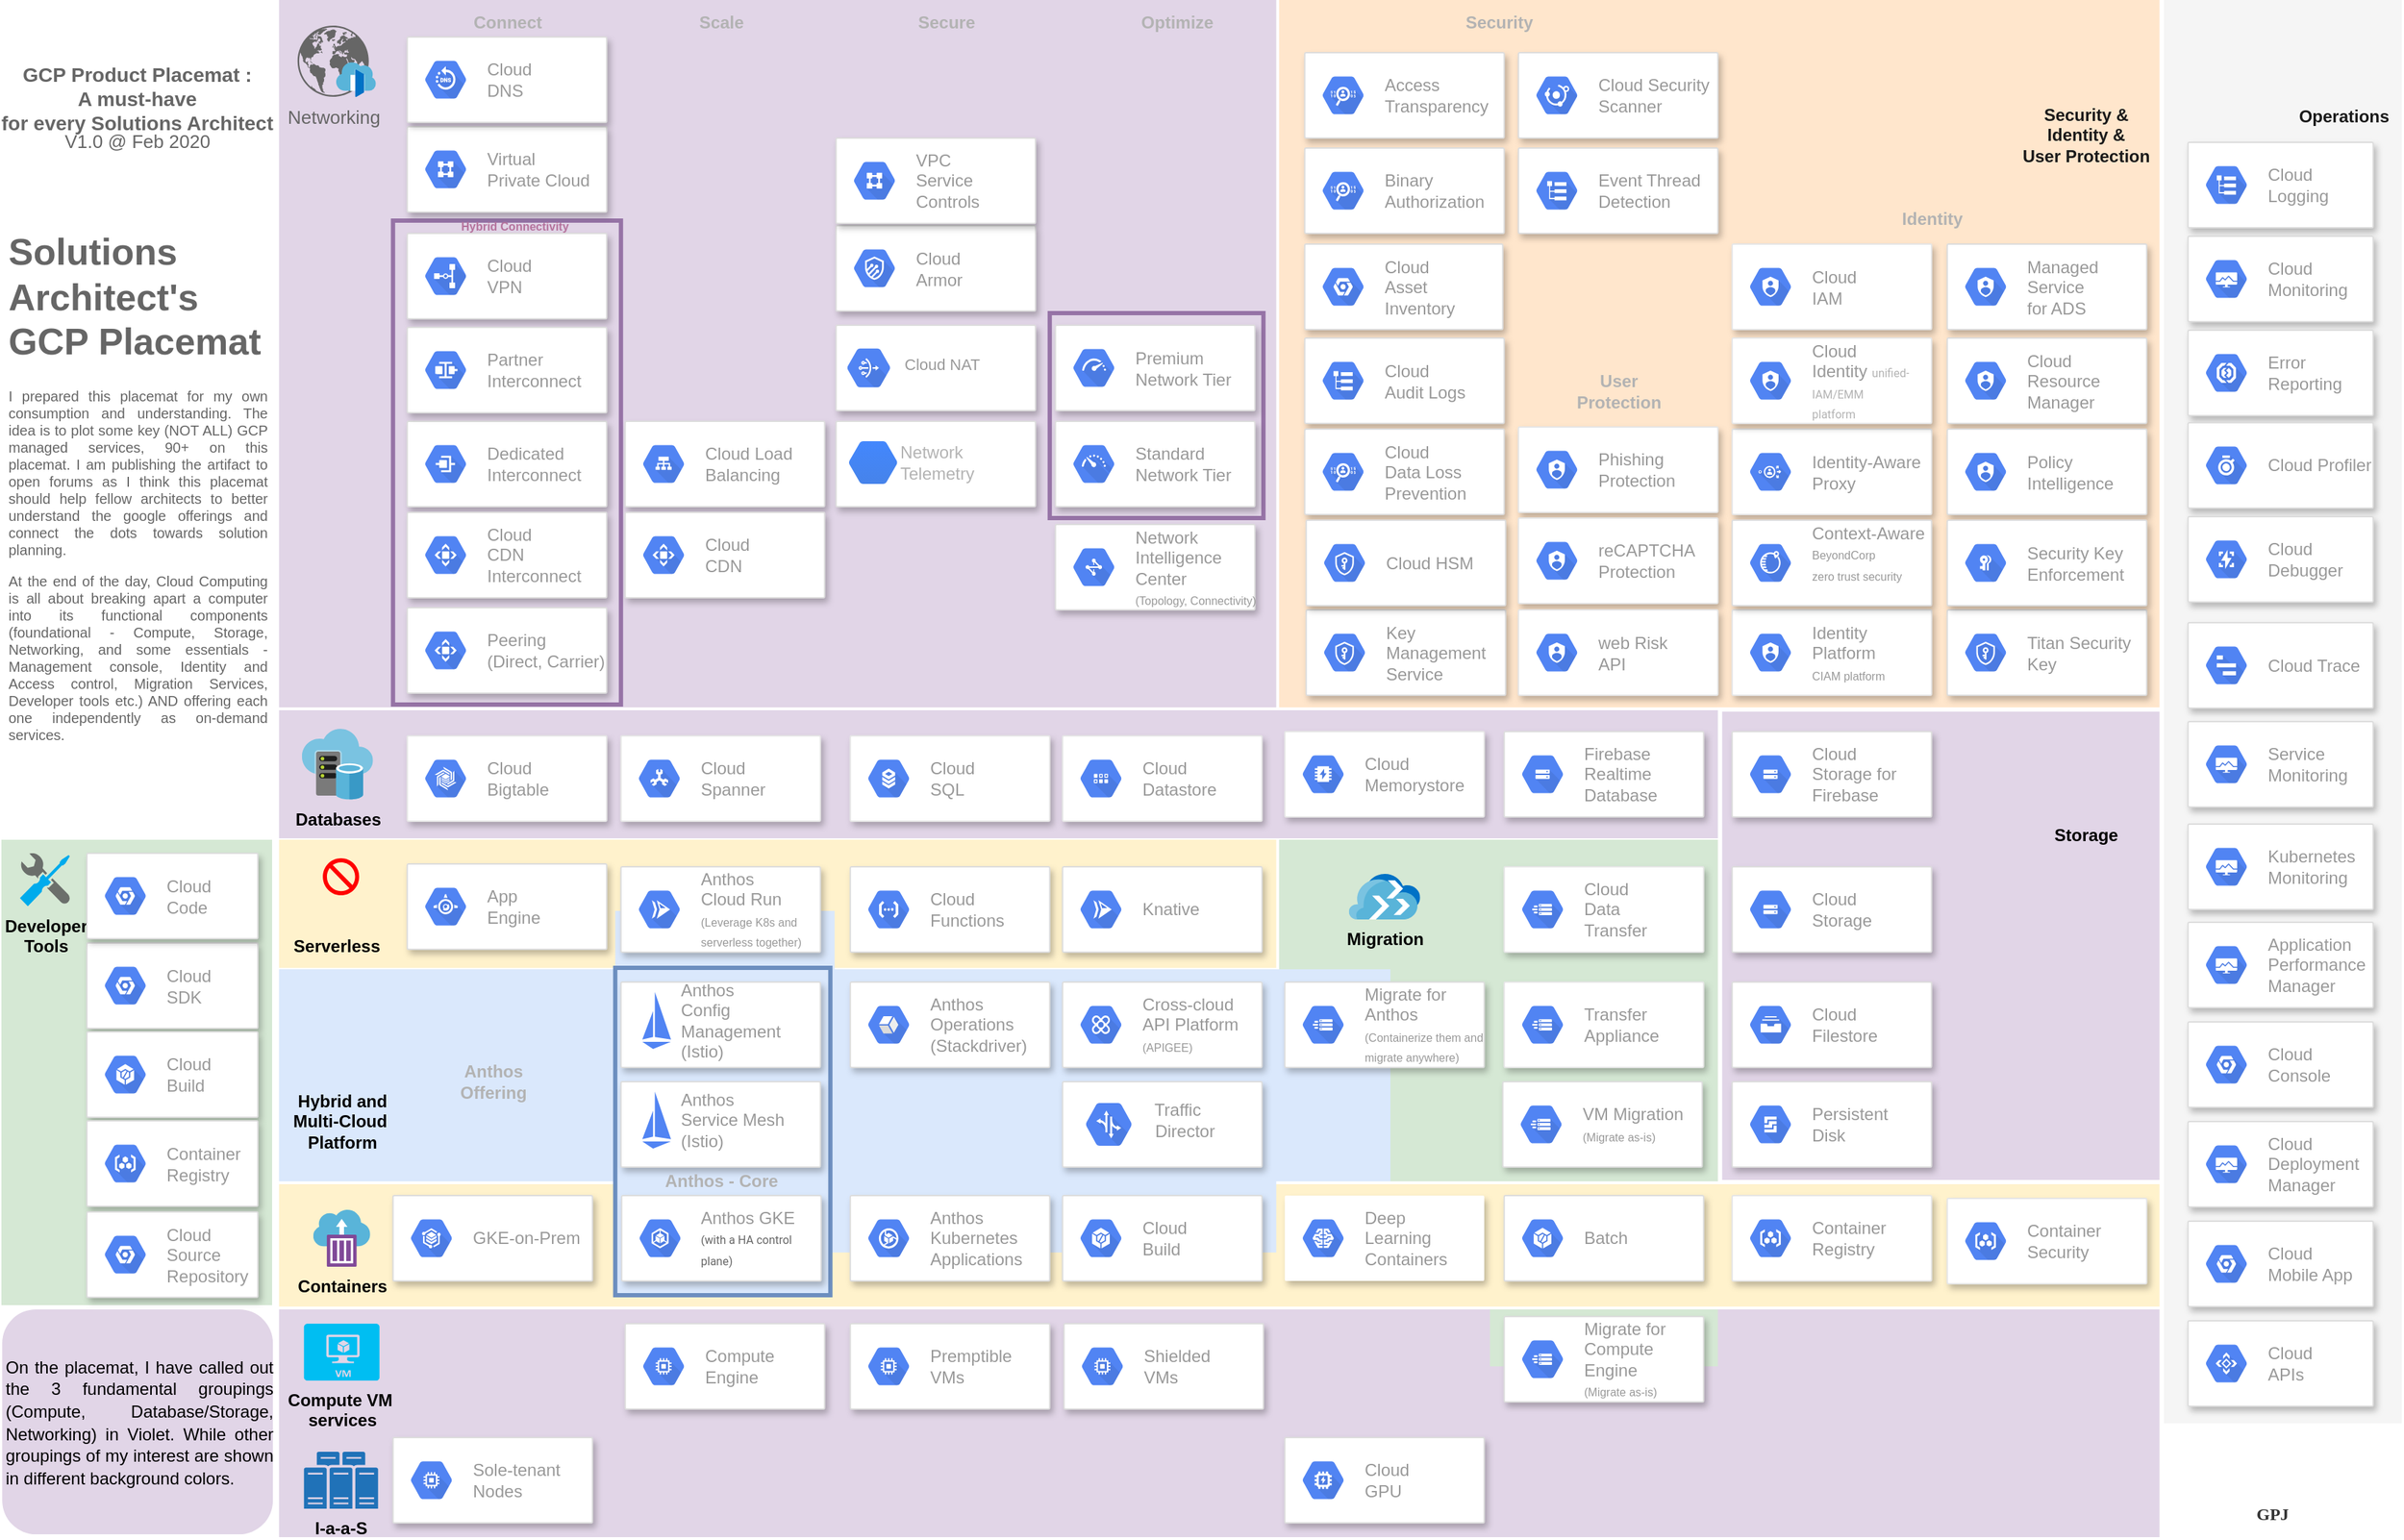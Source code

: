 <mxfile version="12.7.9" type="github" pages="2">
  <diagram id="CqNianSiM6HBF8cFPdZj" name="Page-1">
    <mxGraphModel dx="2708" dy="1533" grid="1" gridSize="10" guides="1" tooltips="1" connect="1" arrows="1" fold="1" page="1" pageScale="1" pageWidth="850" pageHeight="1100" math="0" shadow="0">
      <root>
        <mxCell id="0" />
        <mxCell id="1" parent="0" />
        <mxCell id="dIbORrY2uORVd-bT4_tn-182" value="" style="rounded=0;whiteSpace=wrap;html=1;fillColor=#e1d5e7;strokeColor=none;align=left;" parent="1" vertex="1">
          <mxGeometry x="199.87" y="10" width="700" height="497" as="geometry" />
        </mxCell>
        <mxCell id="dIbORrY2uORVd-bT4_tn-220" value="" style="rounded=0;whiteSpace=wrap;html=1;labelBackgroundColor=none;strokeColor=#9673a6;fillColor=#e1d5e7;strokeWidth=3;" parent="1" vertex="1">
          <mxGeometry x="740.87" y="230" width="150" height="144" as="geometry" />
        </mxCell>
        <mxCell id="dIbORrY2uORVd-bT4_tn-219" value="" style="rounded=0;whiteSpace=wrap;html=1;labelBackgroundColor=none;strokeColor=#9673a6;fillColor=#e1d5e7;strokeWidth=3;" parent="1" vertex="1">
          <mxGeometry x="279.87" y="165" width="160" height="340" as="geometry" />
        </mxCell>
        <mxCell id="dIbORrY2uORVd-bT4_tn-158" value="" style="rounded=0;whiteSpace=wrap;html=1;fillColor=#e1d5e7;strokeColor=none;align=left;verticalAlign=top;" parent="1" vertex="1">
          <mxGeometry x="1212.87" y="510" width="307" height="329" as="geometry" />
        </mxCell>
        <mxCell id="dIbORrY2uORVd-bT4_tn-157" value="" style="rounded=0;whiteSpace=wrap;html=1;fillColor=#e1d5e7;strokeColor=none;align=left;verticalAlign=top;" parent="1" vertex="1">
          <mxGeometry x="199.87" y="509" width="1010" height="90" as="geometry" />
        </mxCell>
        <mxCell id="dIbORrY2uORVd-bT4_tn-127" value="" style="rounded=0;whiteSpace=wrap;html=1;fillColor=#d5e8d4;strokeColor=none;align=left;verticalAlign=top;" parent="1" vertex="1">
          <mxGeometry x="901.87" y="600" width="308" height="240" as="geometry" />
        </mxCell>
        <mxCell id="dIbORrY2uORVd-bT4_tn-126" value="" style="rounded=0;whiteSpace=wrap;html=1;fillColor=#dae8fc;strokeColor=none;align=left;" parent="1" vertex="1">
          <mxGeometry x="199.87" y="691" width="780.13" height="149" as="geometry" />
        </mxCell>
        <mxCell id="dIbORrY2uORVd-bT4_tn-124" value="" style="rounded=0;whiteSpace=wrap;html=1;fillColor=#fff2cc;strokeColor=none;align=left;verticalAlign=top;" parent="1" vertex="1">
          <mxGeometry x="199.87" y="600" width="700" height="90" as="geometry" />
        </mxCell>
        <mxCell id="dIbORrY2uORVd-bT4_tn-125" value="" style="rounded=0;whiteSpace=wrap;html=1;fillColor=#dae8fc;strokeColor=none;align=left;" parent="1" vertex="1">
          <mxGeometry x="435.87" y="650" width="154" height="41" as="geometry" />
        </mxCell>
        <mxCell id="dIbORrY2uORVd-bT4_tn-119" value="" style="rounded=0;whiteSpace=wrap;html=1;fillColor=#fff2cc;strokeColor=none;align=left;" parent="1" vertex="1">
          <mxGeometry x="199.87" y="842" width="1320" height="86" as="geometry" />
        </mxCell>
        <mxCell id="dIbORrY2uORVd-bT4_tn-123" value="" style="rounded=0;whiteSpace=wrap;html=1;fillColor=#dae8fc;strokeColor=none;align=left;" parent="1" vertex="1">
          <mxGeometry x="435.87" y="691" width="464" height="199" as="geometry" />
        </mxCell>
        <mxCell id="dIbORrY2uORVd-bT4_tn-118" value="" style="rounded=0;whiteSpace=wrap;html=1;align=left;fillColor=#e1d5e7;strokeColor=none;" parent="1" vertex="1">
          <mxGeometry x="199.87" y="930" width="1320" height="160" as="geometry" />
        </mxCell>
        <mxCell id="dIbORrY2uORVd-bT4_tn-66" value="" style="strokeColor=#dddddd;shadow=1;strokeWidth=1;rounded=1;absoluteArcSize=1;arcSize=2;" parent="1" vertex="1">
          <mxGeometry x="750.87" y="940" width="140" height="60" as="geometry" />
        </mxCell>
        <mxCell id="dIbORrY2uORVd-bT4_tn-67" value="Shielded&amp;nbsp;&lt;br&gt;VMs" style="dashed=0;connectable=0;html=1;fillColor=#5184F3;strokeColor=none;shape=mxgraph.gcp2.hexIcon;prIcon=compute_engine;part=1;labelPosition=right;verticalLabelPosition=middle;align=left;verticalAlign=middle;spacingLeft=5;fontColor=#999999;fontSize=12;" parent="dIbORrY2uORVd-bT4_tn-66" vertex="1">
          <mxGeometry y="0.5" width="44" height="39" relative="1" as="geometry">
            <mxPoint x="5" y="-19.5" as="offset" />
          </mxGeometry>
        </mxCell>
        <mxCell id="dIbORrY2uORVd-bT4_tn-10" value="" style="strokeColor=#dddddd;shadow=1;strokeWidth=1;rounded=1;absoluteArcSize=1;arcSize=2;" parent="1" vertex="1">
          <mxGeometry x="905.87" y="1020" width="140" height="60" as="geometry" />
        </mxCell>
        <mxCell id="dIbORrY2uORVd-bT4_tn-11" value="Cloud &lt;br&gt;GPU" style="dashed=0;connectable=0;html=1;fillColor=#5184F3;strokeColor=none;shape=mxgraph.gcp2.hexIcon;prIcon=gpu;part=1;labelPosition=right;verticalLabelPosition=middle;align=left;verticalAlign=middle;spacingLeft=5;fontColor=#999999;fontSize=12;" parent="dIbORrY2uORVd-bT4_tn-10" vertex="1">
          <mxGeometry y="0.5" width="44" height="39" relative="1" as="geometry">
            <mxPoint x="5" y="-19.5" as="offset" />
          </mxGeometry>
        </mxCell>
        <mxCell id="dIbORrY2uORVd-bT4_tn-12" value="" style="strokeColor=#dddddd;shadow=1;strokeWidth=1;rounded=1;absoluteArcSize=1;arcSize=2;" parent="1" vertex="1">
          <mxGeometry x="289.87" y="617" width="140" height="60" as="geometry" />
        </mxCell>
        <mxCell id="dIbORrY2uORVd-bT4_tn-13" value="App&#xa;Engine" style="dashed=0;connectable=0;html=1;fillColor=#5184F3;strokeColor=none;shape=mxgraph.gcp2.hexIcon;prIcon=app_engine;part=1;labelPosition=right;verticalLabelPosition=middle;align=left;verticalAlign=middle;spacingLeft=5;fontColor=#999999;fontSize=12;" parent="dIbORrY2uORVd-bT4_tn-12" vertex="1">
          <mxGeometry y="0.5" width="44" height="39" relative="1" as="geometry">
            <mxPoint x="5" y="-19.5" as="offset" />
          </mxGeometry>
        </mxCell>
        <mxCell id="dIbORrY2uORVd-bT4_tn-14" value="" style="strokeColor=#dddddd;shadow=1;strokeWidth=1;rounded=1;absoluteArcSize=1;arcSize=2;" parent="1" vertex="1">
          <mxGeometry x="600.87" y="619" width="140" height="60" as="geometry" />
        </mxCell>
        <mxCell id="dIbORrY2uORVd-bT4_tn-15" value="Cloud&#xa;Functions" style="dashed=0;connectable=0;html=1;fillColor=#5184F3;strokeColor=none;shape=mxgraph.gcp2.hexIcon;prIcon=cloud_functions;part=1;labelPosition=right;verticalLabelPosition=middle;align=left;verticalAlign=middle;spacingLeft=5;fontColor=#999999;fontSize=12;" parent="dIbORrY2uORVd-bT4_tn-14" vertex="1">
          <mxGeometry y="0.5" width="44" height="39" relative="1" as="geometry">
            <mxPoint x="5" y="-19.5" as="offset" />
          </mxGeometry>
        </mxCell>
        <mxCell id="dIbORrY2uORVd-bT4_tn-20" value="" style="strokeColor=#dddddd;shadow=1;strokeWidth=1;rounded=1;absoluteArcSize=1;arcSize=2;" parent="1" vertex="1">
          <mxGeometry x="439.87" y="619" width="140" height="60" as="geometry" />
        </mxCell>
        <mxCell id="dIbORrY2uORVd-bT4_tn-21" value="Anthos&lt;br&gt;Cloud Run&lt;br&gt;&lt;font style=&quot;font-size: 8px&quot;&gt;(Leverage K8s and &lt;br&gt;serverless together)&lt;/font&gt;" style="dashed=0;connectable=0;html=1;fillColor=#5184F3;strokeColor=none;shape=mxgraph.gcp2.hexIcon;prIcon=cloud_run;part=1;labelPosition=right;verticalLabelPosition=middle;align=left;verticalAlign=middle;spacingLeft=5;fontColor=#999999;fontSize=12;" parent="dIbORrY2uORVd-bT4_tn-20" vertex="1">
          <mxGeometry y="0.5" width="44" height="39" relative="1" as="geometry">
            <mxPoint x="5" y="-19.5" as="offset" />
          </mxGeometry>
        </mxCell>
        <mxCell id="dIbORrY2uORVd-bT4_tn-22" value="" style="strokeColor=#dddddd;shadow=1;strokeWidth=1;rounded=1;absoluteArcSize=1;arcSize=2;" parent="1" vertex="1">
          <mxGeometry x="279.87" y="850" width="140" height="60" as="geometry" />
        </mxCell>
        <mxCell id="dIbORrY2uORVd-bT4_tn-23" value="GKE-on-Prem" style="dashed=0;connectable=0;html=1;fillColor=#5184F3;strokeColor=none;shape=mxgraph.gcp2.hexIcon;prIcon=gke_on_prem;part=1;labelPosition=right;verticalLabelPosition=middle;align=left;verticalAlign=middle;spacingLeft=5;fontColor=#999999;fontSize=12;" parent="dIbORrY2uORVd-bT4_tn-22" vertex="1">
          <mxGeometry y="0.5" width="44" height="39" relative="1" as="geometry">
            <mxPoint x="5" y="-19.5" as="offset" />
          </mxGeometry>
        </mxCell>
        <mxCell id="dIbORrY2uORVd-bT4_tn-24" value="" style="strokeColor=#dddddd;shadow=1;strokeWidth=1;rounded=1;absoluteArcSize=1;arcSize=2;" parent="1" vertex="1">
          <mxGeometry x="1219.87" y="619" width="140" height="60" as="geometry" />
        </mxCell>
        <mxCell id="dIbORrY2uORVd-bT4_tn-25" value="Cloud&#xa;Storage" style="dashed=0;connectable=0;html=1;fillColor=#5184F3;strokeColor=none;shape=mxgraph.gcp2.hexIcon;prIcon=cloud_storage;part=1;labelPosition=right;verticalLabelPosition=middle;align=left;verticalAlign=middle;spacingLeft=5;fontColor=#999999;fontSize=12;" parent="dIbORrY2uORVd-bT4_tn-24" vertex="1">
          <mxGeometry y="0.5" width="44" height="39" relative="1" as="geometry">
            <mxPoint x="5" y="-19.5" as="offset" />
          </mxGeometry>
        </mxCell>
        <mxCell id="dIbORrY2uORVd-bT4_tn-26" value="" style="strokeColor=#dddddd;shadow=1;strokeWidth=1;rounded=1;absoluteArcSize=1;arcSize=2;" parent="1" vertex="1">
          <mxGeometry x="1219.87" y="770" width="140" height="60" as="geometry" />
        </mxCell>
        <mxCell id="dIbORrY2uORVd-bT4_tn-27" value="Persistent&#xa;Disk" style="dashed=0;connectable=0;html=1;fillColor=#5184F3;strokeColor=none;shape=mxgraph.gcp2.hexIcon;prIcon=persistent_disk;part=1;labelPosition=right;verticalLabelPosition=middle;align=left;verticalAlign=middle;spacingLeft=5;fontColor=#999999;fontSize=12;" parent="dIbORrY2uORVd-bT4_tn-26" vertex="1">
          <mxGeometry y="0.5" width="44" height="39" relative="1" as="geometry">
            <mxPoint x="5" y="-19.5" as="offset" />
          </mxGeometry>
        </mxCell>
        <mxCell id="dIbORrY2uORVd-bT4_tn-28" value="" style="strokeColor=#dddddd;shadow=1;strokeWidth=1;rounded=1;absoluteArcSize=1;arcSize=2;" parent="1" vertex="1">
          <mxGeometry x="1219.87" y="700" width="140" height="60" as="geometry" />
        </mxCell>
        <mxCell id="dIbORrY2uORVd-bT4_tn-29" value="Cloud&#xa;Filestore" style="dashed=0;connectable=0;html=1;fillColor=#5184F3;strokeColor=none;shape=mxgraph.gcp2.hexIcon;prIcon=cloud_filestore;part=1;labelPosition=right;verticalLabelPosition=middle;align=left;verticalAlign=middle;spacingLeft=5;fontColor=#999999;fontSize=12;" parent="dIbORrY2uORVd-bT4_tn-28" vertex="1">
          <mxGeometry y="0.5" width="44" height="39" relative="1" as="geometry">
            <mxPoint x="5" y="-19.5" as="offset" />
          </mxGeometry>
        </mxCell>
        <mxCell id="dIbORrY2uORVd-bT4_tn-30" value="" style="strokeColor=#dddddd;shadow=1;strokeWidth=1;rounded=1;absoluteArcSize=1;arcSize=2;" parent="1" vertex="1">
          <mxGeometry x="289.87" y="99" width="140" height="60" as="geometry" />
        </mxCell>
        <mxCell id="dIbORrY2uORVd-bT4_tn-31" value="Virtual&#xa;Private Cloud" style="dashed=0;connectable=0;html=1;fillColor=#5184F3;strokeColor=none;shape=mxgraph.gcp2.hexIcon;prIcon=virtual_private_cloud;part=1;labelPosition=right;verticalLabelPosition=middle;align=left;verticalAlign=middle;spacingLeft=5;fontColor=#999999;fontSize=12;" parent="dIbORrY2uORVd-bT4_tn-30" vertex="1">
          <mxGeometry y="0.5" width="44" height="39" relative="1" as="geometry">
            <mxPoint x="5" y="-19.5" as="offset" />
          </mxGeometry>
        </mxCell>
        <mxCell id="dIbORrY2uORVd-bT4_tn-32" value="" style="strokeColor=#dddddd;shadow=1;strokeWidth=1;rounded=1;absoluteArcSize=1;arcSize=2;" parent="1" vertex="1">
          <mxGeometry x="289.87" y="306" width="140" height="60" as="geometry" />
        </mxCell>
        <mxCell id="dIbORrY2uORVd-bT4_tn-33" value="Dedicated&#xa;Interconnect" style="dashed=0;connectable=0;html=1;fillColor=#5184F3;strokeColor=none;shape=mxgraph.gcp2.hexIcon;prIcon=dedicated_interconnect;part=1;labelPosition=right;verticalLabelPosition=middle;align=left;verticalAlign=middle;spacingLeft=5;fontColor=#999999;fontSize=12;" parent="dIbORrY2uORVd-bT4_tn-32" vertex="1">
          <mxGeometry y="0.5" width="44" height="39" relative="1" as="geometry">
            <mxPoint x="5" y="-19.5" as="offset" />
          </mxGeometry>
        </mxCell>
        <mxCell id="dIbORrY2uORVd-bT4_tn-34" value="" style="strokeColor=#dddddd;shadow=1;strokeWidth=1;rounded=1;absoluteArcSize=1;arcSize=2;" parent="1" vertex="1">
          <mxGeometry x="442.87" y="306" width="140" height="60" as="geometry" />
        </mxCell>
        <mxCell id="dIbORrY2uORVd-bT4_tn-35" value="Cloud Load&#xa;Balancing" style="dashed=0;connectable=0;html=1;fillColor=#5184F3;strokeColor=none;shape=mxgraph.gcp2.hexIcon;prIcon=cloud_load_balancing;part=1;labelPosition=right;verticalLabelPosition=middle;align=left;verticalAlign=middle;spacingLeft=5;fontColor=#999999;fontSize=12;" parent="dIbORrY2uORVd-bT4_tn-34" vertex="1">
          <mxGeometry y="0.5" width="44" height="39" relative="1" as="geometry">
            <mxPoint x="5" y="-19.5" as="offset" />
          </mxGeometry>
        </mxCell>
        <mxCell id="dIbORrY2uORVd-bT4_tn-36" value="" style="strokeColor=#dddddd;shadow=1;strokeWidth=1;rounded=1;absoluteArcSize=1;arcSize=2;" parent="1" vertex="1">
          <mxGeometry x="289.87" y="36" width="140" height="60" as="geometry" />
        </mxCell>
        <mxCell id="dIbORrY2uORVd-bT4_tn-37" value="Cloud &#xa;DNS" style="dashed=0;connectable=0;html=1;fillColor=#5184F3;strokeColor=none;shape=mxgraph.gcp2.hexIcon;prIcon=cloud_dns;part=1;labelPosition=right;verticalLabelPosition=middle;align=left;verticalAlign=middle;spacingLeft=5;fontColor=#999999;fontSize=12;" parent="dIbORrY2uORVd-bT4_tn-36" vertex="1">
          <mxGeometry y="0.5" width="44" height="39" relative="1" as="geometry">
            <mxPoint x="5" y="-19.5" as="offset" />
          </mxGeometry>
        </mxCell>
        <mxCell id="dIbORrY2uORVd-bT4_tn-38" value="" style="strokeColor=#dddddd;shadow=1;strokeWidth=1;rounded=1;absoluteArcSize=1;arcSize=2;" parent="1" vertex="1">
          <mxGeometry x="442.87" y="370" width="140" height="60" as="geometry" />
        </mxCell>
        <mxCell id="dIbORrY2uORVd-bT4_tn-39" value="Cloud &#xa;CDN" style="dashed=0;connectable=0;html=1;fillColor=#5184F3;strokeColor=none;shape=mxgraph.gcp2.hexIcon;prIcon=cloud_cdn;part=1;labelPosition=right;verticalLabelPosition=middle;align=left;verticalAlign=middle;spacingLeft=5;fontColor=#999999;fontSize=12;" parent="dIbORrY2uORVd-bT4_tn-38" vertex="1">
          <mxGeometry y="0.5" width="44" height="39" relative="1" as="geometry">
            <mxPoint x="5" y="-19.5" as="offset" />
          </mxGeometry>
        </mxCell>
        <mxCell id="dIbORrY2uORVd-bT4_tn-40" value="" style="strokeColor=#dddddd;shadow=1;strokeWidth=1;rounded=1;absoluteArcSize=1;arcSize=2;" parent="1" vertex="1">
          <mxGeometry x="744.87" y="378.5" width="140" height="60" as="geometry" />
        </mxCell>
        <mxCell id="dIbORrY2uORVd-bT4_tn-41" value="Network&lt;br&gt;Intelligence &lt;br&gt;Center&lt;br&gt;&lt;font style=&quot;font-size: 8px&quot;&gt;(Topology, Connectivity)&lt;/font&gt;" style="dashed=0;connectable=0;html=1;fillColor=#5184F3;strokeColor=none;shape=mxgraph.gcp2.hexIcon;prIcon=cloud_network;part=1;labelPosition=right;verticalLabelPosition=middle;align=left;verticalAlign=middle;spacingLeft=5;fontColor=#999999;fontSize=12;" parent="dIbORrY2uORVd-bT4_tn-40" vertex="1">
          <mxGeometry y="0.5" width="44" height="39" relative="1" as="geometry">
            <mxPoint x="5" y="-19.5" as="offset" />
          </mxGeometry>
        </mxCell>
        <mxCell id="dIbORrY2uORVd-bT4_tn-48" value="" style="strokeColor=#dddddd;shadow=1;strokeWidth=1;rounded=1;absoluteArcSize=1;arcSize=2;" parent="1" vertex="1">
          <mxGeometry x="289.87" y="174" width="140" height="60" as="geometry" />
        </mxCell>
        <mxCell id="dIbORrY2uORVd-bT4_tn-49" value="Cloud&#xa;VPN" style="dashed=0;connectable=0;html=1;fillColor=#5184F3;strokeColor=none;shape=mxgraph.gcp2.hexIcon;prIcon=cloud_vpn;part=1;labelPosition=right;verticalLabelPosition=middle;align=left;verticalAlign=middle;spacingLeft=5;fontColor=#999999;fontSize=12;" parent="dIbORrY2uORVd-bT4_tn-48" vertex="1">
          <mxGeometry y="0.5" width="44" height="39" relative="1" as="geometry">
            <mxPoint x="5" y="-19.5" as="offset" />
          </mxGeometry>
        </mxCell>
        <mxCell id="dIbORrY2uORVd-bT4_tn-52" value="" style="strokeColor=#dddddd;shadow=1;strokeWidth=1;rounded=1;absoluteArcSize=1;arcSize=2;" parent="1" vertex="1">
          <mxGeometry x="590.87" y="168.5" width="140" height="60" as="geometry" />
        </mxCell>
        <mxCell id="dIbORrY2uORVd-bT4_tn-53" value="Cloud&#xa;Armor" style="dashed=0;connectable=0;html=1;fillColor=#5184F3;strokeColor=none;shape=mxgraph.gcp2.hexIcon;prIcon=cloud_armor;part=1;labelPosition=right;verticalLabelPosition=middle;align=left;verticalAlign=middle;spacingLeft=5;fontColor=#999999;fontSize=12;" parent="dIbORrY2uORVd-bT4_tn-52" vertex="1">
          <mxGeometry y="0.5" width="44" height="39" relative="1" as="geometry">
            <mxPoint x="5" y="-19.5" as="offset" />
          </mxGeometry>
        </mxCell>
        <mxCell id="dIbORrY2uORVd-bT4_tn-54" value="" style="strokeColor=#dddddd;shadow=1;strokeWidth=1;rounded=1;absoluteArcSize=1;arcSize=2;" parent="1" vertex="1">
          <mxGeometry x="744.87" y="306" width="140" height="60" as="geometry" />
        </mxCell>
        <mxCell id="dIbORrY2uORVd-bT4_tn-55" value="Standard&#xa;Network Tier" style="dashed=0;connectable=0;html=1;fillColor=#5184F3;strokeColor=none;shape=mxgraph.gcp2.hexIcon;prIcon=standard_network_tier;part=1;labelPosition=right;verticalLabelPosition=middle;align=left;verticalAlign=middle;spacingLeft=5;fontColor=#999999;fontSize=12;" parent="dIbORrY2uORVd-bT4_tn-54" vertex="1">
          <mxGeometry y="0.5" width="44" height="39" relative="1" as="geometry">
            <mxPoint x="5" y="-19.5" as="offset" />
          </mxGeometry>
        </mxCell>
        <mxCell id="dIbORrY2uORVd-bT4_tn-56" value="" style="strokeColor=#dddddd;shadow=1;strokeWidth=1;rounded=1;absoluteArcSize=1;arcSize=2;" parent="1" vertex="1">
          <mxGeometry x="744.87" y="238.5" width="140" height="60" as="geometry" />
        </mxCell>
        <mxCell id="dIbORrY2uORVd-bT4_tn-57" value="Premium&#xa;Network Tier" style="dashed=0;connectable=0;html=1;fillColor=#5184F3;strokeColor=none;shape=mxgraph.gcp2.hexIcon;prIcon=premium_network_tier;part=1;labelPosition=right;verticalLabelPosition=middle;align=left;verticalAlign=middle;spacingLeft=5;fontColor=#999999;fontSize=12;" parent="dIbORrY2uORVd-bT4_tn-56" vertex="1">
          <mxGeometry y="0.5" width="44" height="39" relative="1" as="geometry">
            <mxPoint x="5" y="-19.5" as="offset" />
          </mxGeometry>
        </mxCell>
        <mxCell id="dIbORrY2uORVd-bT4_tn-58" value="" style="strokeColor=#dddddd;shadow=1;strokeWidth=1;rounded=1;absoluteArcSize=1;arcSize=2;" parent="1" vertex="1">
          <mxGeometry x="289.87" y="240" width="140" height="60" as="geometry" />
        </mxCell>
        <mxCell id="dIbORrY2uORVd-bT4_tn-59" value="Partner&#xa;Interconnect" style="dashed=0;connectable=0;html=1;fillColor=#5184F3;strokeColor=none;shape=mxgraph.gcp2.hexIcon;prIcon=partner_interconnect;part=1;labelPosition=right;verticalLabelPosition=middle;align=left;verticalAlign=middle;spacingLeft=5;fontColor=#999999;fontSize=12;" parent="dIbORrY2uORVd-bT4_tn-58" vertex="1">
          <mxGeometry y="0.5" width="44" height="39" relative="1" as="geometry">
            <mxPoint x="5" y="-19.5" as="offset" />
          </mxGeometry>
        </mxCell>
        <mxCell id="dIbORrY2uORVd-bT4_tn-61" value="&lt;font style=&quot;font-size: 12px&quot;&gt;Compute VM&amp;nbsp;&lt;br&gt;services&lt;/font&gt;" style="verticalLabelPosition=bottom;html=1;verticalAlign=top;align=center;strokeColor=none;fillColor=#00BEF2;shape=mxgraph.azure.virtual_machine;fontStyle=1" parent="1" vertex="1">
          <mxGeometry x="217.37" y="940" width="53" height="40" as="geometry" />
        </mxCell>
        <mxCell id="dIbORrY2uORVd-bT4_tn-62" value="" style="strokeColor=#dddddd;shadow=1;strokeWidth=1;rounded=1;absoluteArcSize=1;arcSize=2;" parent="1" vertex="1">
          <mxGeometry x="600.87" y="940" width="140" height="60" as="geometry" />
        </mxCell>
        <mxCell id="dIbORrY2uORVd-bT4_tn-63" value="Premptible &lt;br&gt;VMs" style="dashed=0;connectable=0;html=1;fillColor=#5184F3;strokeColor=none;shape=mxgraph.gcp2.hexIcon;prIcon=compute_engine;part=1;labelPosition=right;verticalLabelPosition=middle;align=left;verticalAlign=middle;spacingLeft=5;fontColor=#999999;fontSize=12;" parent="dIbORrY2uORVd-bT4_tn-62" vertex="1">
          <mxGeometry y="0.5" width="44" height="39" relative="1" as="geometry">
            <mxPoint x="5" y="-19.5" as="offset" />
          </mxGeometry>
        </mxCell>
        <mxCell id="dIbORrY2uORVd-bT4_tn-68" value="" style="strokeColor=#dddddd;shadow=1;strokeWidth=1;rounded=1;absoluteArcSize=1;arcSize=2;" parent="1" vertex="1">
          <mxGeometry x="279.87" y="1020" width="140" height="60" as="geometry" />
        </mxCell>
        <mxCell id="dIbORrY2uORVd-bT4_tn-69" value="Sole-tenant &lt;br&gt;Nodes" style="dashed=0;connectable=0;html=1;fillColor=#5184F3;strokeColor=none;shape=mxgraph.gcp2.hexIcon;prIcon=compute_engine;part=1;labelPosition=right;verticalLabelPosition=middle;align=left;verticalAlign=middle;spacingLeft=5;fontColor=#999999;fontSize=12;" parent="dIbORrY2uORVd-bT4_tn-68" vertex="1">
          <mxGeometry y="0.5" width="44" height="39" relative="1" as="geometry">
            <mxPoint x="5" y="-19.5" as="offset" />
          </mxGeometry>
        </mxCell>
        <mxCell id="dIbORrY2uORVd-bT4_tn-70" value="&lt;font style=&quot;font-size: 12px&quot;&gt;I-a-a-S&lt;/font&gt;" style="pointerEvents=1;shadow=0;dashed=0;html=1;strokeColor=none;labelPosition=center;verticalLabelPosition=bottom;verticalAlign=top;outlineConnect=0;align=center;shape=mxgraph.office.servers.physical_host_farm;fillColor=#2072B8;fontStyle=1" parent="1" vertex="1">
          <mxGeometry x="217.37" y="1030" width="52" height="40" as="geometry" />
        </mxCell>
        <mxCell id="dIbORrY2uORVd-bT4_tn-71" value="&lt;font&gt;&lt;font style=&quot;font-size: 12px&quot;&gt;Containers&lt;/font&gt;&lt;br&gt;&lt;/font&gt;" style="aspect=fixed;html=1;points=[];align=center;image;fontSize=12;image=img/lib/mscae/Container_Instances.svg;labelBackgroundColor=none;fontStyle=1" parent="1" vertex="1">
          <mxGeometry x="223.87" y="860" width="40" height="40" as="geometry" />
        </mxCell>
        <mxCell id="dIbORrY2uORVd-bT4_tn-84" value="" style="strokeColor=#dddddd;shadow=1;strokeWidth=1;rounded=1;absoluteArcSize=1;arcSize=2;" parent="1" vertex="1">
          <mxGeometry x="600.87" y="700" width="140" height="60" as="geometry" />
        </mxCell>
        <mxCell id="dIbORrY2uORVd-bT4_tn-85" value="Anthos&lt;br&gt;Operations&lt;br&gt;(Stackdriver)" style="dashed=0;connectable=0;html=1;fillColor=#5184F3;strokeColor=none;shape=mxgraph.gcp2.hexIcon;prIcon=stackdriver;part=1;labelPosition=right;verticalLabelPosition=middle;align=left;verticalAlign=middle;spacingLeft=5;fontColor=#999999;fontSize=12;" parent="dIbORrY2uORVd-bT4_tn-84" vertex="1">
          <mxGeometry y="0.5" width="44" height="39" relative="1" as="geometry">
            <mxPoint x="5" y="-19.5" as="offset" />
          </mxGeometry>
        </mxCell>
        <mxCell id="dIbORrY2uORVd-bT4_tn-88" value="&lt;font style=&quot;font-size: 12px&quot;&gt;Hybrid and &lt;br&gt;Multi-Cloud&amp;nbsp;&lt;br&gt;Platform&lt;/font&gt;" style="shape=image;html=1;verticalAlign=top;verticalLabelPosition=bottom;labelBackgroundColor=none;imageAspect=0;aspect=fixed;image=https://cdn3.iconfinder.com/data/icons/data-sharing-and-cloud-lineal-style/512/hybriduserclouddatabasecomputer-128.png;fontStyle=1" parent="1" vertex="1">
          <mxGeometry x="219.87" y="722" width="48" height="48" as="geometry" />
        </mxCell>
        <mxCell id="dIbORrY2uORVd-bT4_tn-93" value="" style="strokeColor=#dddddd;shadow=1;strokeWidth=1;rounded=1;absoluteArcSize=1;arcSize=2;" parent="1" vertex="1">
          <mxGeometry x="600.87" y="850" width="140" height="60" as="geometry" />
        </mxCell>
        <mxCell id="dIbORrY2uORVd-bT4_tn-94" value="Anthos&lt;br&gt;Kubernetes&lt;br&gt;Applications" style="dashed=0;connectable=0;html=1;fillColor=#5184F3;strokeColor=none;shape=mxgraph.gcp2.hexIcon;prIcon=container_optimized_os;part=1;labelPosition=right;verticalLabelPosition=middle;align=left;verticalAlign=middle;spacingLeft=5;fontColor=#999999;fontSize=12;" parent="dIbORrY2uORVd-bT4_tn-93" vertex="1">
          <mxGeometry y="0.5" width="44" height="39" relative="1" as="geometry">
            <mxPoint x="5" y="-19.5" as="offset" />
          </mxGeometry>
        </mxCell>
        <mxCell id="dIbORrY2uORVd-bT4_tn-97" value="" style="strokeColor=#dddddd;shadow=1;strokeWidth=1;rounded=1;absoluteArcSize=1;arcSize=2;" parent="1" vertex="1">
          <mxGeometry x="749.87" y="619" width="140" height="60" as="geometry" />
        </mxCell>
        <mxCell id="dIbORrY2uORVd-bT4_tn-98" value="Knative" style="dashed=0;connectable=0;html=1;fillColor=#5184F3;strokeColor=none;shape=mxgraph.gcp2.hexIcon;prIcon=cloud_run;part=1;labelPosition=right;verticalLabelPosition=middle;align=left;verticalAlign=middle;spacingLeft=5;fontColor=#999999;fontSize=12;" parent="dIbORrY2uORVd-bT4_tn-97" vertex="1">
          <mxGeometry y="0.5" width="44" height="39" relative="1" as="geometry">
            <mxPoint x="5" y="-19.5" as="offset" />
          </mxGeometry>
        </mxCell>
        <mxCell id="dIbORrY2uORVd-bT4_tn-82" value="" style="strokeColor=#dddddd;shadow=1;strokeWidth=1;rounded=1;absoluteArcSize=1;arcSize=2;" parent="1" vertex="1">
          <mxGeometry x="905.87" y="700" width="140" height="60" as="geometry" />
        </mxCell>
        <mxCell id="dIbORrY2uORVd-bT4_tn-83" value="Migrate for&lt;br&gt;Anthos&amp;nbsp;&lt;br&gt;&lt;font style=&quot;font-size: 8px&quot;&gt;(Containerize them and&lt;br&gt;migrate anywhere)&lt;/font&gt;" style="dashed=0;connectable=0;html=1;fillColor=#5184F3;strokeColor=none;shape=mxgraph.gcp2.hexIcon;prIcon=transfer_appliance;part=1;labelPosition=right;verticalLabelPosition=middle;align=left;verticalAlign=middle;spacingLeft=5;fontColor=#999999;fontSize=12;" parent="dIbORrY2uORVd-bT4_tn-82" vertex="1">
          <mxGeometry y="0.5" width="44" height="39" relative="1" as="geometry">
            <mxPoint x="5" y="-19.5" as="offset" />
          </mxGeometry>
        </mxCell>
        <mxCell id="dIbORrY2uORVd-bT4_tn-101" value="" style="strokeColor=#dddddd;shadow=1;strokeWidth=1;rounded=1;absoluteArcSize=1;arcSize=2;" parent="1" vertex="1">
          <mxGeometry x="749.87" y="850" width="140" height="60" as="geometry" />
        </mxCell>
        <mxCell id="dIbORrY2uORVd-bT4_tn-102" value="Cloud&lt;br&gt;Build" style="dashed=0;connectable=0;html=1;fillColor=#5184F3;strokeColor=none;shape=mxgraph.gcp2.hexIcon;prIcon=container_builder;part=1;labelPosition=right;verticalLabelPosition=middle;align=left;verticalAlign=middle;spacingLeft=5;fontColor=#999999;fontSize=12;" parent="dIbORrY2uORVd-bT4_tn-101" vertex="1">
          <mxGeometry y="0.5" width="44" height="39" relative="1" as="geometry">
            <mxPoint x="5" y="-19.5" as="offset" />
          </mxGeometry>
        </mxCell>
        <mxCell id="dIbORrY2uORVd-bT4_tn-103" value="" style="strokeColor=#dddddd;shadow=1;strokeWidth=1;rounded=1;absoluteArcSize=1;arcSize=2;" parent="1" vertex="1">
          <mxGeometry x="749.87" y="700" width="140" height="60" as="geometry" />
        </mxCell>
        <mxCell id="dIbORrY2uORVd-bT4_tn-104" value="Cross-cloud&lt;br&gt;API Platform&lt;br&gt;&lt;font style=&quot;font-size: 8px&quot;&gt;(APIGEE)&lt;/font&gt;" style="dashed=0;connectable=0;html=1;fillColor=#5184F3;strokeColor=none;shape=mxgraph.gcp2.hexIcon;prIcon=apigee_api_platform;part=1;labelPosition=right;verticalLabelPosition=middle;align=left;verticalAlign=middle;spacingLeft=5;fontColor=#999999;fontSize=12;" parent="dIbORrY2uORVd-bT4_tn-103" vertex="1">
          <mxGeometry y="0.5" width="44" height="39" relative="1" as="geometry">
            <mxPoint x="5" y="-19.5" as="offset" />
          </mxGeometry>
        </mxCell>
        <mxCell id="dIbORrY2uORVd-bT4_tn-8" value="" style="strokeColor=#dddddd;shadow=1;strokeWidth=1;rounded=1;absoluteArcSize=1;arcSize=2;" parent="1" vertex="1">
          <mxGeometry x="442.87" y="940" width="140" height="60" as="geometry" />
        </mxCell>
        <mxCell id="dIbORrY2uORVd-bT4_tn-9" value="Compute&#xa;Engine" style="dashed=0;connectable=0;html=1;fillColor=#5184F3;strokeColor=none;shape=mxgraph.gcp2.hexIcon;prIcon=compute_engine;part=1;labelPosition=right;verticalLabelPosition=middle;align=left;verticalAlign=middle;spacingLeft=5;fontColor=#999999;fontSize=12;" parent="dIbORrY2uORVd-bT4_tn-8" vertex="1">
          <mxGeometry y="0.5" width="44" height="39" relative="1" as="geometry">
            <mxPoint x="5" y="-19.5" as="offset" />
          </mxGeometry>
        </mxCell>
        <mxCell id="dIbORrY2uORVd-bT4_tn-108" value="" style="group" parent="1" vertex="1" connectable="0">
          <mxGeometry x="749.87" y="770" width="140" height="60" as="geometry" />
        </mxCell>
        <mxCell id="dIbORrY2uORVd-bT4_tn-80" value="" style="strokeColor=#dddddd;shadow=1;strokeWidth=1;rounded=1;absoluteArcSize=1;arcSize=2;" parent="dIbORrY2uORVd-bT4_tn-108" vertex="1">
          <mxGeometry width="140" height="60" as="geometry" />
        </mxCell>
        <mxCell id="dIbORrY2uORVd-bT4_tn-79" value="&lt;span style=&quot;font-weight: normal ; font-size: 12px&quot;&gt;&amp;nbsp; &amp;nbsp; &amp;nbsp; &amp;nbsp; &amp;nbsp; &amp;nbsp; &amp;nbsp; &amp;nbsp; &amp;nbsp; &amp;nbsp; &amp;nbsp; &amp;nbsp; &amp;nbsp; &amp;nbsp; &amp;nbsp; Traffic&amp;nbsp;&lt;br&gt;&amp;nbsp; &amp;nbsp; &amp;nbsp; &amp;nbsp; &amp;nbsp; &amp;nbsp; &amp;nbsp; &amp;nbsp; &amp;nbsp; &amp;nbsp; &amp;nbsp; &amp;nbsp; &amp;nbsp; &amp;nbsp; &amp;nbsp; &amp;nbsp; Director&lt;/span&gt;" style="html=1;fillColor=#5184F3;strokeColor=none;verticalAlign=middle;labelPosition=center;verticalLabelPosition=middle;align=center;spacingTop=-6;fontSize=11;fontStyle=1;fontColor=#999999;shape=mxgraph.gcp2.hexIcon;prIcon=traffic_director" parent="dIbORrY2uORVd-bT4_tn-108" vertex="1">
          <mxGeometry x="8" y="7.875" width="49" height="44.25" as="geometry" />
        </mxCell>
        <mxCell id="dIbORrY2uORVd-bT4_tn-113" value="Serverless" style="shape=image;html=1;verticalAlign=top;verticalLabelPosition=bottom;labelBackgroundColor=none;imageAspect=0;aspect=fixed;image=https://cdn2.iconfinder.com/data/icons/whcompare-isometric-web-hosting-servers/50/rack-mount-server-128.png;fontStyle=1" parent="1" vertex="1">
          <mxGeometry x="215.87" y="613" width="48" height="48" as="geometry" />
        </mxCell>
        <mxCell id="dIbORrY2uORVd-bT4_tn-116" value="" style="shape=mxgraph.signs.safety.no;html=1;fillColor=#FF0000;strokeColor=none;verticalLabelPosition=bottom;verticalAlign=top;align=center;" parent="1" vertex="1">
          <mxGeometry x="230.62" y="613" width="25.5" height="26" as="geometry" />
        </mxCell>
        <mxCell id="dIbORrY2uORVd-bT4_tn-120" value="" style="strokeColor=#dddddd;shadow=1;strokeWidth=1;rounded=1;absoluteArcSize=1;arcSize=2;" parent="1" vertex="1">
          <mxGeometry x="1059.87" y="850" width="140" height="60" as="geometry" />
        </mxCell>
        <mxCell id="dIbORrY2uORVd-bT4_tn-121" value="Batch" style="dashed=0;connectable=0;html=1;fillColor=#5184F3;strokeColor=none;shape=mxgraph.gcp2.hexIcon;prIcon=container_builder;part=1;labelPosition=right;verticalLabelPosition=middle;align=left;verticalAlign=middle;spacingLeft=5;fontColor=#999999;fontSize=12;" parent="dIbORrY2uORVd-bT4_tn-120" vertex="1">
          <mxGeometry y="0.5" width="44" height="39" relative="1" as="geometry">
            <mxPoint x="5" y="-19.5" as="offset" />
          </mxGeometry>
        </mxCell>
        <mxCell id="dIbORrY2uORVd-bT4_tn-128" value="Migration" style="aspect=fixed;html=1;points=[];align=center;image;fontSize=12;image=img/lib/mscae/Migration_Projects.svg;labelBackgroundColor=none;fillColor=#FF0000;fontStyle=1" parent="1" vertex="1">
          <mxGeometry x="950.87" y="624" width="50" height="32" as="geometry" />
        </mxCell>
        <mxCell id="dIbORrY2uORVd-bT4_tn-129" value="" style="strokeColor=#dddddd;shadow=1;strokeWidth=1;rounded=1;absoluteArcSize=1;arcSize=2;" parent="1" vertex="1">
          <mxGeometry x="1058.87" y="770" width="140" height="60" as="geometry" />
        </mxCell>
        <mxCell id="dIbORrY2uORVd-bT4_tn-130" value="VM Migration&lt;br&gt;&lt;font style=&quot;font-size: 8px&quot;&gt;(Migrate&amp;nbsp;as-is)&lt;/font&gt;" style="dashed=0;connectable=0;html=1;fillColor=#5184F3;strokeColor=none;shape=mxgraph.gcp2.hexIcon;prIcon=transfer_appliance;part=1;labelPosition=right;verticalLabelPosition=middle;align=left;verticalAlign=middle;spacingLeft=5;fontColor=#999999;fontSize=12;" parent="dIbORrY2uORVd-bT4_tn-129" vertex="1">
          <mxGeometry y="0.5" width="44" height="39" relative="1" as="geometry">
            <mxPoint x="5" y="-19.5" as="offset" />
          </mxGeometry>
        </mxCell>
        <mxCell id="dIbORrY2uORVd-bT4_tn-135" value="" style="shadow=1;strokeWidth=1;rounded=1;absoluteArcSize=1;arcSize=2;labelBackgroundColor=none;strokeColor=none;" parent="1" vertex="1">
          <mxGeometry x="905.87" y="850" width="140" height="60" as="geometry" />
        </mxCell>
        <mxCell id="dIbORrY2uORVd-bT4_tn-136" value="Deep&lt;br&gt;Learning&lt;br&gt;Containers" style="dashed=0;connectable=0;html=1;fillColor=#5184F3;strokeColor=none;shape=mxgraph.gcp2.hexIcon;prIcon=cloud_machine_learning;part=1;labelPosition=right;verticalLabelPosition=middle;align=left;verticalAlign=middle;spacingLeft=5;fontColor=#999999;fontSize=12;" parent="dIbORrY2uORVd-bT4_tn-135" vertex="1">
          <mxGeometry y="0.5" width="44" height="39" relative="1" as="geometry">
            <mxPoint x="5" y="-19.5" as="offset" />
          </mxGeometry>
        </mxCell>
        <mxCell id="dIbORrY2uORVd-bT4_tn-139" value="" style="strokeColor=#dddddd;shadow=1;strokeWidth=1;rounded=1;absoluteArcSize=1;arcSize=2;" parent="1" vertex="1">
          <mxGeometry x="1059.87" y="524" width="140" height="60" as="geometry" />
        </mxCell>
        <mxCell id="dIbORrY2uORVd-bT4_tn-140" value="Firebase &lt;br&gt;Realtime &lt;br&gt;Database" style="dashed=0;connectable=0;html=1;fillColor=#5184F3;strokeColor=none;shape=mxgraph.gcp2.hexIcon;prIcon=cloud_storage;part=1;labelPosition=right;verticalLabelPosition=middle;align=left;verticalAlign=middle;spacingLeft=5;fontColor=#999999;fontSize=12;" parent="dIbORrY2uORVd-bT4_tn-139" vertex="1">
          <mxGeometry y="0.5" width="44" height="39" relative="1" as="geometry">
            <mxPoint x="5" y="-19.5" as="offset" />
          </mxGeometry>
        </mxCell>
        <mxCell id="dIbORrY2uORVd-bT4_tn-141" value="" style="shadow=1;strokeWidth=1;rounded=1;absoluteArcSize=1;arcSize=2;labelBackgroundColor=none;strokeColor=#E6E6E6;" parent="1" vertex="1">
          <mxGeometry x="600.87" y="527" width="140" height="60" as="geometry" />
        </mxCell>
        <mxCell id="dIbORrY2uORVd-bT4_tn-142" value="Cloud&#xa;SQL" style="dashed=0;connectable=0;html=1;fillColor=#5184F3;strokeColor=none;shape=mxgraph.gcp2.hexIcon;prIcon=cloud_sql;part=1;labelPosition=right;verticalLabelPosition=middle;align=left;verticalAlign=middle;spacingLeft=5;fontColor=#999999;fontSize=12;" parent="dIbORrY2uORVd-bT4_tn-141" vertex="1">
          <mxGeometry y="0.5" width="44" height="39" relative="1" as="geometry">
            <mxPoint x="5" y="-19.5" as="offset" />
          </mxGeometry>
        </mxCell>
        <mxCell id="dIbORrY2uORVd-bT4_tn-143" value="" style="shadow=1;strokeWidth=1;rounded=1;absoluteArcSize=1;arcSize=2;labelBackgroundColor=none;strokeColor=#E6E6E6;" parent="1" vertex="1">
          <mxGeometry x="289.87" y="527" width="140" height="60" as="geometry" />
        </mxCell>
        <mxCell id="dIbORrY2uORVd-bT4_tn-144" value="Cloud&#xa;Bigtable" style="dashed=0;connectable=0;html=1;fillColor=#5184F3;strokeColor=none;shape=mxgraph.gcp2.hexIcon;prIcon=cloud_bigtable;part=1;labelPosition=right;verticalLabelPosition=middle;align=left;verticalAlign=middle;spacingLeft=5;fontColor=#999999;fontSize=12;" parent="dIbORrY2uORVd-bT4_tn-143" vertex="1">
          <mxGeometry y="0.5" width="44" height="39" relative="1" as="geometry">
            <mxPoint x="5" y="-19.5" as="offset" />
          </mxGeometry>
        </mxCell>
        <mxCell id="dIbORrY2uORVd-bT4_tn-145" value="" style="shadow=1;strokeWidth=1;rounded=1;absoluteArcSize=1;arcSize=2;labelBackgroundColor=none;strokeColor=#E6E6E6;" parent="1" vertex="1">
          <mxGeometry x="439.87" y="527" width="140" height="60" as="geometry" />
        </mxCell>
        <mxCell id="dIbORrY2uORVd-bT4_tn-146" value="Cloud&#xa;Spanner" style="dashed=0;connectable=0;html=1;fillColor=#5184F3;strokeColor=none;shape=mxgraph.gcp2.hexIcon;prIcon=cloud_spanner;part=1;labelPosition=right;verticalLabelPosition=middle;align=left;verticalAlign=middle;spacingLeft=5;fontColor=#999999;fontSize=12;" parent="dIbORrY2uORVd-bT4_tn-145" vertex="1">
          <mxGeometry y="0.5" width="44" height="39" relative="1" as="geometry">
            <mxPoint x="5" y="-19.5" as="offset" />
          </mxGeometry>
        </mxCell>
        <mxCell id="dIbORrY2uORVd-bT4_tn-151" value="" style="strokeColor=#E6E6E6;shadow=1;strokeWidth=1;rounded=1;absoluteArcSize=1;arcSize=2;labelBackgroundColor=none;fillColor=#FFFFFF;fontColor=#333333;" parent="1" vertex="1">
          <mxGeometry x="905.87" y="524" width="140" height="60" as="geometry" />
        </mxCell>
        <mxCell id="dIbORrY2uORVd-bT4_tn-152" value="Cloud&#xa;Memorystore" style="dashed=0;connectable=0;html=1;fillColor=#5184F3;strokeColor=none;shape=mxgraph.gcp2.hexIcon;prIcon=cloud_memorystore;part=1;labelPosition=right;verticalLabelPosition=middle;align=left;verticalAlign=middle;spacingLeft=5;fontColor=#999999;fontSize=12;" parent="dIbORrY2uORVd-bT4_tn-151" vertex="1">
          <mxGeometry y="0.5" width="44" height="39" relative="1" as="geometry">
            <mxPoint x="5" y="-19.5" as="offset" />
          </mxGeometry>
        </mxCell>
        <mxCell id="dIbORrY2uORVd-bT4_tn-153" value="" style="shadow=1;strokeWidth=1;rounded=1;absoluteArcSize=1;arcSize=2;labelBackgroundColor=none;strokeColor=#E6E6E6;" parent="1" vertex="1">
          <mxGeometry x="749.87" y="527" width="140" height="60" as="geometry" />
        </mxCell>
        <mxCell id="dIbORrY2uORVd-bT4_tn-154" value="Cloud&#xa;Datastore" style="dashed=0;connectable=0;html=1;fillColor=#5184F3;strokeColor=none;shape=mxgraph.gcp2.hexIcon;prIcon=cloud_datastore;part=1;labelPosition=right;verticalLabelPosition=middle;align=left;verticalAlign=middle;spacingLeft=5;fontColor=#999999;fontSize=12;" parent="dIbORrY2uORVd-bT4_tn-153" vertex="1">
          <mxGeometry y="0.5" width="44" height="39" relative="1" as="geometry">
            <mxPoint x="5" y="-19.5" as="offset" />
          </mxGeometry>
        </mxCell>
        <mxCell id="dIbORrY2uORVd-bT4_tn-155" value="" style="strokeColor=#dddddd;shadow=1;strokeWidth=1;rounded=1;absoluteArcSize=1;arcSize=2;" parent="1" vertex="1">
          <mxGeometry x="1219.87" y="524" width="140" height="60" as="geometry" />
        </mxCell>
        <mxCell id="dIbORrY2uORVd-bT4_tn-156" value="Cloud&lt;br&gt;Storage for&lt;br&gt;Firebase" style="dashed=0;connectable=0;html=1;fillColor=#5184F3;strokeColor=none;shape=mxgraph.gcp2.hexIcon;prIcon=cloud_storage;part=1;labelPosition=right;verticalLabelPosition=middle;align=left;verticalAlign=middle;spacingLeft=5;fontColor=#999999;fontSize=12;" parent="dIbORrY2uORVd-bT4_tn-155" vertex="1">
          <mxGeometry y="0.5" width="44" height="39" relative="1" as="geometry">
            <mxPoint x="5" y="-19.5" as="offset" />
          </mxGeometry>
        </mxCell>
        <mxCell id="dIbORrY2uORVd-bT4_tn-161" value="" style="shadow=1;strokeWidth=1;rounded=1;absoluteArcSize=1;arcSize=2;labelBackgroundColor=none;strokeColor=#E6E6E6;" parent="1" vertex="1">
          <mxGeometry x="1059.87" y="700" width="140" height="60" as="geometry" />
        </mxCell>
        <mxCell id="dIbORrY2uORVd-bT4_tn-162" value="Transfer&#xa;Appliance" style="dashed=0;connectable=0;html=1;fillColor=#5184F3;strokeColor=none;shape=mxgraph.gcp2.hexIcon;prIcon=transfer_appliance;part=1;labelPosition=right;verticalLabelPosition=middle;align=left;verticalAlign=middle;spacingLeft=5;fontColor=#999999;fontSize=12;" parent="dIbORrY2uORVd-bT4_tn-161" vertex="1">
          <mxGeometry y="0.5" width="44" height="39" relative="1" as="geometry">
            <mxPoint x="5" y="-19.5" as="offset" />
          </mxGeometry>
        </mxCell>
        <mxCell id="dIbORrY2uORVd-bT4_tn-163" value="" style="shadow=1;strokeWidth=1;rounded=1;absoluteArcSize=1;arcSize=2;labelBackgroundColor=none;strokeColor=#E6E6E6;" parent="1" vertex="1">
          <mxGeometry x="1059.87" y="619" width="140" height="60" as="geometry" />
        </mxCell>
        <mxCell id="dIbORrY2uORVd-bT4_tn-164" value="Cloud&lt;br&gt;Data&amp;nbsp;&lt;br&gt;Transfer" style="dashed=0;connectable=0;html=1;fillColor=#5184F3;strokeColor=none;shape=mxgraph.gcp2.hexIcon;prIcon=transfer_appliance;part=1;labelPosition=right;verticalLabelPosition=middle;align=left;verticalAlign=middle;spacingLeft=5;fontColor=#999999;fontSize=12;" parent="dIbORrY2uORVd-bT4_tn-163" vertex="1">
          <mxGeometry y="0.5" width="44" height="39" relative="1" as="geometry">
            <mxPoint x="5" y="-19.5" as="offset" />
          </mxGeometry>
        </mxCell>
        <mxCell id="dIbORrY2uORVd-bT4_tn-165" value="" style="rounded=0;whiteSpace=wrap;html=1;fillColor=#d5e8d4;strokeColor=none;align=left;verticalAlign=top;" parent="1" vertex="1">
          <mxGeometry x="1049.87" y="930" width="160" height="40" as="geometry" />
        </mxCell>
        <mxCell id="dIbORrY2uORVd-bT4_tn-74" value="" style="strokeColor=#dddddd;shadow=1;strokeWidth=1;rounded=1;absoluteArcSize=1;arcSize=2;" parent="1" vertex="1">
          <mxGeometry x="1059.87" y="935" width="140" height="60" as="geometry" />
        </mxCell>
        <mxCell id="dIbORrY2uORVd-bT4_tn-75" value="Migrate for&lt;br&gt;Compute &lt;br&gt;Engine&lt;br&gt;&lt;font style=&quot;font-size: 8px&quot;&gt;(Migrate&amp;nbsp;as-is)&lt;/font&gt;" style="dashed=0;connectable=0;html=1;fillColor=#5184F3;strokeColor=none;shape=mxgraph.gcp2.hexIcon;prIcon=transfer_appliance;part=1;labelPosition=right;verticalLabelPosition=middle;align=left;verticalAlign=middle;spacingLeft=5;fontColor=#999999;fontSize=12;" parent="dIbORrY2uORVd-bT4_tn-74" vertex="1">
          <mxGeometry y="0.5" width="44" height="39" relative="1" as="geometry">
            <mxPoint x="5" y="-19.5" as="offset" />
          </mxGeometry>
        </mxCell>
        <mxCell id="dIbORrY2uORVd-bT4_tn-166" value="" style="shadow=1;strokeWidth=1;rounded=1;absoluteArcSize=1;arcSize=2;labelBackgroundColor=none;strokeColor=#E6E6E6;" parent="1" vertex="1">
          <mxGeometry x="1219.87" y="850" width="140" height="60" as="geometry" />
        </mxCell>
        <mxCell id="dIbORrY2uORVd-bT4_tn-167" value="Container&#xa;Registry" style="dashed=0;connectable=0;html=1;fillColor=#5184F3;strokeColor=none;shape=mxgraph.gcp2.hexIcon;prIcon=container_registry;part=1;labelPosition=right;verticalLabelPosition=middle;align=left;verticalAlign=middle;spacingLeft=5;fontColor=#999999;fontSize=12;" parent="dIbORrY2uORVd-bT4_tn-166" vertex="1">
          <mxGeometry y="0.5" width="44" height="39" relative="1" as="geometry">
            <mxPoint x="5" y="-19.5" as="offset" />
          </mxGeometry>
        </mxCell>
        <mxCell id="dIbORrY2uORVd-bT4_tn-168" value="" style="shadow=1;strokeWidth=1;rounded=1;absoluteArcSize=1;arcSize=2;labelBackgroundColor=none;strokeColor=#E6E6E6;" parent="1" vertex="1">
          <mxGeometry x="1370.87" y="852" width="140" height="60" as="geometry" />
        </mxCell>
        <mxCell id="dIbORrY2uORVd-bT4_tn-169" value="Container&lt;br&gt;Security" style="dashed=0;connectable=0;html=1;fillColor=#5184F3;strokeColor=none;shape=mxgraph.gcp2.hexIcon;prIcon=container_registry;part=1;labelPosition=right;verticalLabelPosition=middle;align=left;verticalAlign=middle;spacingLeft=5;fontColor=#999999;fontSize=12;" parent="dIbORrY2uORVd-bT4_tn-168" vertex="1">
          <mxGeometry y="0.5" width="44" height="39" relative="1" as="geometry">
            <mxPoint x="5" y="-19.5" as="offset" />
          </mxGeometry>
        </mxCell>
        <mxCell id="dIbORrY2uORVd-bT4_tn-181" value="" style="group" parent="1" vertex="1" connectable="0">
          <mxGeometry x="590.87" y="238.5" width="140" height="60" as="geometry" />
        </mxCell>
        <mxCell id="dIbORrY2uORVd-bT4_tn-179" value="" style="strokeColor=#dddddd;shadow=1;strokeWidth=1;rounded=1;absoluteArcSize=1;arcSize=2;" parent="dIbORrY2uORVd-bT4_tn-181" vertex="1">
          <mxGeometry width="140" height="60" as="geometry" />
        </mxCell>
        <mxCell id="dIbORrY2uORVd-bT4_tn-178" value="&lt;span style=&quot;font-weight: normal&quot;&gt;Cloud NAT&lt;/span&gt;" style="html=1;fillColor=#5184F3;strokeColor=none;verticalAlign=middle;labelPosition=right;verticalLabelPosition=middle;align=left;spacingTop=-6;fontSize=11;fontStyle=1;fontColor=#999999;shape=mxgraph.gcp2.hexIcon;prIcon=cloud_nat;labelBackgroundColor=none;" parent="dIbORrY2uORVd-bT4_tn-181" vertex="1">
          <mxGeometry x="1.776e-15" y="10" width="46" height="40" as="geometry" />
        </mxCell>
        <mxCell id="dIbORrY2uORVd-bT4_tn-184" value="Storage" style="shape=image;html=1;verticalAlign=top;verticalLabelPosition=bottom;labelBackgroundColor=none;imageAspect=0;aspect=fixed;image=https://cdn1.iconfinder.com/data/icons/flat-business-icons/128/stack-128.png;strokeColor=#E6E6E6;fillColor=none;fontStyle=1" parent="1" vertex="1">
          <mxGeometry x="1438.94" y="524" width="58.87" height="58.87" as="geometry" />
        </mxCell>
        <mxCell id="dIbORrY2uORVd-bT4_tn-185" value="" style="strokeColor=#dddddd;shadow=1;strokeWidth=1;rounded=1;absoluteArcSize=1;arcSize=2;" parent="1" vertex="1">
          <mxGeometry x="289.87" y="370" width="140" height="60" as="geometry" />
        </mxCell>
        <mxCell id="dIbORrY2uORVd-bT4_tn-186" value="Cloud &lt;br&gt;CDN &lt;br&gt;Interconnect" style="dashed=0;connectable=0;html=1;fillColor=#5184F3;strokeColor=none;shape=mxgraph.gcp2.hexIcon;prIcon=cloud_cdn;part=1;labelPosition=right;verticalLabelPosition=middle;align=left;verticalAlign=middle;spacingLeft=5;fontColor=#999999;fontSize=12;" parent="dIbORrY2uORVd-bT4_tn-185" vertex="1">
          <mxGeometry y="0.5" width="44" height="39" relative="1" as="geometry">
            <mxPoint x="5" y="-19.5" as="offset" />
          </mxGeometry>
        </mxCell>
        <mxCell id="dIbORrY2uORVd-bT4_tn-189" value="" style="strokeColor=#dddddd;shadow=1;strokeWidth=1;rounded=1;absoluteArcSize=1;arcSize=2;" parent="1" vertex="1">
          <mxGeometry x="289.87" y="437" width="140" height="60" as="geometry" />
        </mxCell>
        <mxCell id="dIbORrY2uORVd-bT4_tn-190" value="Peering&lt;br&gt;(Direct, Carrier)" style="dashed=0;connectable=0;html=1;fillColor=#5184F3;strokeColor=none;shape=mxgraph.gcp2.hexIcon;prIcon=cloud_cdn;part=1;labelPosition=right;verticalLabelPosition=middle;align=left;verticalAlign=middle;spacingLeft=5;fontColor=#999999;fontSize=12;" parent="dIbORrY2uORVd-bT4_tn-189" vertex="1">
          <mxGeometry y="0.5" width="44" height="39" relative="1" as="geometry">
            <mxPoint x="5" y="-19.5" as="offset" />
          </mxGeometry>
        </mxCell>
        <mxCell id="dIbORrY2uORVd-bT4_tn-191" value="" style="strokeColor=#dddddd;shadow=1;strokeWidth=1;rounded=1;absoluteArcSize=1;arcSize=2;" parent="1" vertex="1">
          <mxGeometry x="590.87" y="306" width="140" height="60" as="geometry" />
        </mxCell>
        <mxCell id="dIbORrY2uORVd-bT4_tn-208" value="" style="group;labelPosition=right;verticalLabelPosition=middle;align=left;verticalAlign=top;" parent="1" vertex="1" connectable="0">
          <mxGeometry x="599.87" y="320" width="34" height="30" as="geometry" />
        </mxCell>
        <mxCell id="dIbORrY2uORVd-bT4_tn-203" value="&lt;font color=&quot;#b3b3b3&quot;&gt;Network &lt;br&gt;Telemetry&lt;/font&gt;" style="shape=mxgraph.gcp.extras.blue_hexagon;html=1;fillColor=#4387FD;gradientColor=#4683EA;strokeColor=none;verticalLabelPosition=middle;verticalAlign=middle;align=left;labelBackgroundColor=none;labelPosition=right;fontColor=#CCCCCC;" parent="dIbORrY2uORVd-bT4_tn-208" vertex="1">
          <mxGeometry width="34" height="30" as="geometry" />
        </mxCell>
        <mxCell id="dIbORrY2uORVd-bT4_tn-202" value="" style="shape=image;verticalLabelPosition=bottom;labelBackgroundColor=none;verticalAlign=top;aspect=fixed;imageAspect=0;image=https://kstatic.googleusercontent.com/files/c73cf33720f5b25d60037607ed30138d17e2b7925ed6b99231b55105fe394b06103f574efafb96795757793cbf277fc8ce7ce436aedbe0de411e1af59b338142;fontColor=#CCCCCC;" parent="dIbORrY2uORVd-bT4_tn-208" vertex="1">
          <mxGeometry x="4.5" y="10" width="25" height="16.13" as="geometry" />
        </mxCell>
        <mxCell id="dIbORrY2uORVd-bT4_tn-210" value="" style="strokeColor=#dddddd;shadow=1;strokeWidth=1;rounded=1;absoluteArcSize=1;arcSize=2;" parent="1" vertex="1">
          <mxGeometry x="590.87" y="107" width="140" height="60" as="geometry" />
        </mxCell>
        <mxCell id="dIbORrY2uORVd-bT4_tn-211" value="VPC&lt;br&gt;Service &lt;br&gt;Controls" style="dashed=0;connectable=0;html=1;fillColor=#5184F3;strokeColor=none;shape=mxgraph.gcp2.hexIcon;prIcon=virtual_private_cloud;part=1;labelPosition=right;verticalLabelPosition=middle;align=left;verticalAlign=middle;spacingLeft=5;fontColor=#999999;fontSize=12;" parent="dIbORrY2uORVd-bT4_tn-210" vertex="1">
          <mxGeometry y="0.5" width="44" height="39" relative="1" as="geometry">
            <mxPoint x="5" y="-19.5" as="offset" />
          </mxGeometry>
        </mxCell>
        <mxCell id="dIbORrY2uORVd-bT4_tn-214" value="" style="rounded=0;whiteSpace=wrap;html=1;fillColor=#ffe6cc;strokeColor=none;align=left;" parent="1" vertex="1">
          <mxGeometry x="901.87" y="10" width="618" height="497" as="geometry" />
        </mxCell>
        <mxCell id="dIbORrY2uORVd-bT4_tn-217" value="Security &amp;amp;&lt;br&gt;Identity &amp;amp;&lt;br&gt;User Protection" style="shape=image;html=1;verticalAlign=top;verticalLabelPosition=bottom;labelBackgroundColor=none;imageAspect=0;aspect=fixed;image=https://cdn4.iconfinder.com/data/icons/simplicio/128x128/security_keyandlock.png;strokeColor=#E6E6E6;fillColor=none;fontColor=#1A1A1A;fontStyle=1" parent="1" vertex="1">
          <mxGeometry x="1439.87" y="20" width="57" height="57" as="geometry" />
        </mxCell>
        <mxCell id="dIbORrY2uORVd-bT4_tn-221" value="" style="rounded=0;whiteSpace=wrap;html=1;labelBackgroundColor=none;strokeColor=#6c8ebf;fillColor=#dae8fc;strokeWidth=3;" parent="1" vertex="1">
          <mxGeometry x="435.87" y="690" width="151" height="230" as="geometry" />
        </mxCell>
        <mxCell id="dIbORrY2uORVd-bT4_tn-16" value="" style="strokeColor=#dddddd;shadow=1;strokeWidth=1;rounded=1;absoluteArcSize=1;arcSize=2;" parent="1" vertex="1">
          <mxGeometry x="440.37" y="850" width="140" height="60" as="geometry" />
        </mxCell>
        <mxCell id="dIbORrY2uORVd-bT4_tn-17" value="Anthos GKE&lt;br&gt;&lt;font style=&quot;font-size: 8px&quot; color=&quot;#666666&quot;&gt;(&lt;span style=&quot;font-family: &amp;#34;roboto&amp;#34; , &amp;#34;noto sans&amp;#34; , &amp;#34;noto sans jp&amp;#34; , &amp;#34;noto sans kr&amp;#34; , &amp;#34;noto naskh arabic&amp;#34; , &amp;#34;noto sans thai&amp;#34; , &amp;#34;noto sans hebrew&amp;#34; , &amp;#34;noto sans bengali&amp;#34; , sans-serif ; white-space: normal&quot;&gt;&lt;font style=&quot;font-size: 8px&quot;&gt;with a HA control plane)&lt;/font&gt;&lt;/span&gt;&lt;/font&gt;" style="dashed=0;connectable=0;html=1;fillColor=#5184F3;strokeColor=none;shape=mxgraph.gcp2.hexIcon;prIcon=container_engine;part=1;labelPosition=right;verticalLabelPosition=middle;align=left;verticalAlign=middle;spacingLeft=5;fontColor=#999999;fontSize=12;" parent="dIbORrY2uORVd-bT4_tn-16" vertex="1">
          <mxGeometry y="0.5" width="44" height="39" relative="1" as="geometry">
            <mxPoint x="5" y="-19.5" as="offset" />
          </mxGeometry>
        </mxCell>
        <mxCell id="dIbORrY2uORVd-bT4_tn-77" value="" style="strokeColor=#dddddd;shadow=1;strokeWidth=1;rounded=1;absoluteArcSize=1;arcSize=2;" parent="1" vertex="1">
          <mxGeometry x="439.87" y="770" width="140" height="60" as="geometry" />
        </mxCell>
        <mxCell id="dIbORrY2uORVd-bT4_tn-78" value="Anthos &lt;br&gt;Service Mesh&lt;br&gt;(Istio)" style="dashed=0;connectable=0;html=1;fillColor=#5184F3;strokeColor=none;shape=mxgraph.gcp2.istio_logo;part=1;labelPosition=right;verticalLabelPosition=middle;align=left;verticalAlign=middle;spacingLeft=5;fontColor=#999999;fontSize=12;" parent="dIbORrY2uORVd-bT4_tn-77" vertex="1">
          <mxGeometry width="20.15" height="40" relative="1" as="geometry">
            <mxPoint x="15" y="7" as="offset" />
          </mxGeometry>
        </mxCell>
        <mxCell id="dIbORrY2uORVd-bT4_tn-89" value="" style="strokeColor=#dddddd;shadow=1;strokeWidth=1;rounded=1;absoluteArcSize=1;arcSize=2;" parent="1" vertex="1">
          <mxGeometry x="439.87" y="700" width="140" height="60" as="geometry" />
        </mxCell>
        <mxCell id="dIbORrY2uORVd-bT4_tn-90" value="Anthos &lt;br&gt;Config &lt;br&gt;Management&lt;br&gt;(Istio)" style="dashed=0;connectable=0;html=1;fillColor=#5184F3;strokeColor=none;shape=mxgraph.gcp2.istio_logo;part=1;labelPosition=right;verticalLabelPosition=middle;align=left;verticalAlign=middle;spacingLeft=5;fontColor=#999999;fontSize=12;" parent="dIbORrY2uORVd-bT4_tn-89" vertex="1">
          <mxGeometry width="20.15" height="40" relative="1" as="geometry">
            <mxPoint x="15" y="7" as="offset" />
          </mxGeometry>
        </mxCell>
        <mxCell id="dIbORrY2uORVd-bT4_tn-223" value="" style="shadow=1;strokeWidth=1;rounded=1;absoluteArcSize=1;arcSize=2;labelBackgroundColor=none;strokeColor=#E6E6E6;" parent="1" vertex="1">
          <mxGeometry x="1219.87" y="181.5" width="140" height="60" as="geometry" />
        </mxCell>
        <mxCell id="dIbORrY2uORVd-bT4_tn-224" value="Cloud&#xa;IAM" style="dashed=0;connectable=0;html=1;fillColor=#5184F3;strokeColor=none;shape=mxgraph.gcp2.hexIcon;prIcon=cloud_iam;part=1;labelPosition=right;verticalLabelPosition=middle;align=left;verticalAlign=middle;spacingLeft=5;fontColor=#999999;fontSize=12;" parent="dIbORrY2uORVd-bT4_tn-223" vertex="1">
          <mxGeometry y="0.5" width="44" height="39" relative="1" as="geometry">
            <mxPoint x="5" y="-19.5" as="offset" />
          </mxGeometry>
        </mxCell>
        <mxCell id="dIbORrY2uORVd-bT4_tn-229" value="" style="shadow=1;strokeWidth=1;rounded=1;absoluteArcSize=1;arcSize=2;labelBackgroundColor=none;strokeColor=#E6E6E6;" parent="1" vertex="1">
          <mxGeometry x="1219.87" y="311.5" width="140" height="60" as="geometry" />
        </mxCell>
        <mxCell id="dIbORrY2uORVd-bT4_tn-230" value="Identity-Aware&lt;br&gt;Proxy&amp;nbsp;" style="dashed=0;connectable=0;html=1;fillColor=#5184F3;strokeColor=none;shape=mxgraph.gcp2.hexIcon;prIcon=identity_aware_proxy;part=1;labelPosition=right;verticalLabelPosition=middle;align=left;verticalAlign=middle;spacingLeft=5;fontColor=#999999;fontSize=12;" parent="dIbORrY2uORVd-bT4_tn-229" vertex="1">
          <mxGeometry y="0.5" width="44" height="39" relative="1" as="geometry">
            <mxPoint x="5" y="-19.5" as="offset" />
          </mxGeometry>
        </mxCell>
        <mxCell id="dIbORrY2uORVd-bT4_tn-231" value="" style="shadow=1;strokeWidth=1;rounded=1;absoluteArcSize=1;arcSize=2;labelBackgroundColor=none;strokeColor=#E6E6E6;" parent="1" vertex="1">
          <mxGeometry x="1219.87" y="247.5" width="140" height="60" as="geometry" />
        </mxCell>
        <mxCell id="dIbORrY2uORVd-bT4_tn-232" value="Cloud&lt;br&gt;Identity&amp;nbsp;&lt;span style=&quot;font-family: &amp;#34;roboto&amp;#34; , &amp;#34;noto sans&amp;#34; , &amp;#34;noto sans jp&amp;#34; , &amp;#34;noto sans kr&amp;#34; , &amp;#34;noto naskh arabic&amp;#34; , &amp;#34;noto sans thai&amp;#34; , &amp;#34;noto sans hebrew&amp;#34; , &amp;#34;noto sans bengali&amp;#34; , sans-serif ; white-space: normal ; background-color: rgb(255 , 255 , 255)&quot;&gt;&lt;font style=&quot;font-size: 8px&quot; color=&quot;#b3b3b3&quot;&gt;unified-IAM/EMM platform&lt;/font&gt;&lt;/span&gt;" style="dashed=0;connectable=0;html=1;fillColor=#5184F3;strokeColor=none;shape=mxgraph.gcp2.hexIcon;prIcon=cloud_iam;part=1;labelPosition=right;verticalLabelPosition=middle;align=left;verticalAlign=middle;spacingLeft=5;fontColor=#999999;fontSize=12;" parent="dIbORrY2uORVd-bT4_tn-231" vertex="1">
          <mxGeometry y="0.5" width="44" height="39" relative="1" as="geometry">
            <mxPoint x="5" y="-19.5" as="offset" />
          </mxGeometry>
        </mxCell>
        <mxCell id="dIbORrY2uORVd-bT4_tn-243" value="" style="shadow=1;strokeWidth=1;rounded=1;absoluteArcSize=1;arcSize=2;labelBackgroundColor=none;strokeColor=#E6E6E6;" parent="1" vertex="1">
          <mxGeometry x="1219.87" y="438.5" width="140" height="60" as="geometry" />
        </mxCell>
        <mxCell id="dIbORrY2uORVd-bT4_tn-244" value="Identity &lt;br&gt;Platform &lt;br&gt;&lt;font style=&quot;font-size: 8px&quot;&gt;CIAM platform&lt;/font&gt;" style="dashed=0;connectable=0;html=1;fillColor=#5184F3;strokeColor=none;shape=mxgraph.gcp2.hexIcon;prIcon=cloud_iam;part=1;labelPosition=right;verticalLabelPosition=middle;align=left;verticalAlign=middle;spacingLeft=5;fontColor=#999999;fontSize=12;" parent="dIbORrY2uORVd-bT4_tn-243" vertex="1">
          <mxGeometry y="0.5" width="44" height="39" relative="1" as="geometry">
            <mxPoint x="5" y="-19.5" as="offset" />
          </mxGeometry>
        </mxCell>
        <mxCell id="dIbORrY2uORVd-bT4_tn-245" value="" style="strokeColor=#dddddd;shadow=1;strokeWidth=1;rounded=1;absoluteArcSize=1;arcSize=2;labelBackgroundColor=none;fillColor=#ffffff;fontColor=#B3B3B3;" parent="1" vertex="1">
          <mxGeometry x="1219.87" y="375.5" width="140" height="60" as="geometry" />
        </mxCell>
        <mxCell id="dIbORrY2uORVd-bT4_tn-246" value="Context-Aware&lt;br&gt;&lt;font style=&quot;font-size: 8px&quot;&gt;BeyondCorp &lt;br&gt;zero trust security&lt;br&gt;&lt;br&gt;&lt;/font&gt;" style="dashed=0;connectable=0;html=1;fillColor=#5184F3;strokeColor=none;shape=mxgraph.gcp2.hexIcon;prIcon=beyondcorp;part=1;labelPosition=right;verticalLabelPosition=middle;align=left;verticalAlign=middle;spacingLeft=5;fontColor=#999999;fontSize=12;" parent="dIbORrY2uORVd-bT4_tn-245" vertex="1">
          <mxGeometry y="0.5" width="44" height="39" relative="1" as="geometry">
            <mxPoint x="5" y="-19.5" as="offset" />
          </mxGeometry>
        </mxCell>
        <mxCell id="dIbORrY2uORVd-bT4_tn-249" value="" style="strokeColor=#dddddd;shadow=1;strokeWidth=1;rounded=1;absoluteArcSize=1;arcSize=2;labelBackgroundColor=none;fillColor=#ffffff;fontColor=#B3B3B3;" parent="1" vertex="1">
          <mxGeometry x="1370.87" y="181.5" width="140" height="60" as="geometry" />
        </mxCell>
        <mxCell id="dIbORrY2uORVd-bT4_tn-250" value="Managed &lt;br&gt;Service&lt;br&gt;for ADS" style="dashed=0;connectable=0;html=1;fillColor=#5184F3;strokeColor=none;shape=mxgraph.gcp2.hexIcon;prIcon=cloud_iam;part=1;labelPosition=right;verticalLabelPosition=middle;align=left;verticalAlign=middle;spacingLeft=5;fontColor=#999999;fontSize=12;" parent="dIbORrY2uORVd-bT4_tn-249" vertex="1">
          <mxGeometry y="0.5" width="44" height="39" relative="1" as="geometry">
            <mxPoint x="5" y="-19.5" as="offset" />
          </mxGeometry>
        </mxCell>
        <mxCell id="dIbORrY2uORVd-bT4_tn-251" value="" style="strokeColor=#dddddd;shadow=1;strokeWidth=1;rounded=1;absoluteArcSize=1;arcSize=2;labelBackgroundColor=none;fillColor=#ffffff;fontColor=#B3B3B3;" parent="1" vertex="1">
          <mxGeometry x="1370.87" y="247.5" width="140" height="60" as="geometry" />
        </mxCell>
        <mxCell id="dIbORrY2uORVd-bT4_tn-252" value="Cloud &lt;br&gt;Resource&lt;br&gt;Manager" style="dashed=0;connectable=0;html=1;fillColor=#5184F3;strokeColor=none;shape=mxgraph.gcp2.hexIcon;prIcon=cloud_iam;part=1;labelPosition=right;verticalLabelPosition=middle;align=left;verticalAlign=middle;spacingLeft=5;fontColor=#999999;fontSize=12;" parent="dIbORrY2uORVd-bT4_tn-251" vertex="1">
          <mxGeometry y="0.5" width="44" height="39" relative="1" as="geometry">
            <mxPoint x="5" y="-19.5" as="offset" />
          </mxGeometry>
        </mxCell>
        <mxCell id="dIbORrY2uORVd-bT4_tn-255" value="" style="strokeColor=#dddddd;shadow=1;strokeWidth=1;rounded=1;absoluteArcSize=1;arcSize=2;labelBackgroundColor=none;fillColor=#ffffff;fontColor=#B3B3B3;" parent="1" vertex="1">
          <mxGeometry x="1370.87" y="311.5" width="140" height="60" as="geometry" />
        </mxCell>
        <mxCell id="dIbORrY2uORVd-bT4_tn-256" value="Policy&lt;br&gt;Intelligence" style="dashed=0;connectable=0;html=1;fillColor=#5184F3;strokeColor=none;shape=mxgraph.gcp2.hexIcon;prIcon=cloud_iam;part=1;labelPosition=right;verticalLabelPosition=middle;align=left;verticalAlign=middle;spacingLeft=5;fontColor=#999999;fontSize=12;" parent="dIbORrY2uORVd-bT4_tn-255" vertex="1">
          <mxGeometry y="0.5" width="44" height="39" relative="1" as="geometry">
            <mxPoint x="5" y="-19.5" as="offset" />
          </mxGeometry>
        </mxCell>
        <mxCell id="dIbORrY2uORVd-bT4_tn-257" value="" style="strokeColor=#dddddd;shadow=1;strokeWidth=1;rounded=1;absoluteArcSize=1;arcSize=2;labelBackgroundColor=none;fillColor=#ffffff;fontColor=#B3B3B3;" parent="1" vertex="1">
          <mxGeometry x="1370.87" y="438.5" width="140" height="60" as="geometry" />
        </mxCell>
        <mxCell id="dIbORrY2uORVd-bT4_tn-258" value="Titan Security&lt;br&gt;Key" style="dashed=0;connectable=0;html=1;fillColor=#5184F3;strokeColor=none;shape=mxgraph.gcp2.hexIcon;prIcon=key_management_service;part=1;labelPosition=right;verticalLabelPosition=middle;align=left;verticalAlign=middle;spacingLeft=5;fontColor=#999999;fontSize=12;" parent="dIbORrY2uORVd-bT4_tn-257" vertex="1">
          <mxGeometry y="0.5" width="44" height="39" relative="1" as="geometry">
            <mxPoint x="5" y="-19.5" as="offset" />
          </mxGeometry>
        </mxCell>
        <mxCell id="dIbORrY2uORVd-bT4_tn-259" value="" style="strokeColor=#dddddd;shadow=1;strokeWidth=1;rounded=1;absoluteArcSize=1;arcSize=2;labelBackgroundColor=none;fillColor=#ffffff;fontColor=#B3B3B3;" parent="1" vertex="1">
          <mxGeometry x="919.87" y="47" width="140" height="60" as="geometry" />
        </mxCell>
        <mxCell id="dIbORrY2uORVd-bT4_tn-260" value="Access &lt;br&gt;Transparency" style="dashed=0;connectable=0;html=1;fillColor=#5184F3;strokeColor=none;shape=mxgraph.gcp2.hexIcon;prIcon=data_loss_prevention_api;part=1;labelPosition=right;verticalLabelPosition=middle;align=left;verticalAlign=middle;spacingLeft=5;fontColor=#999999;fontSize=12;" parent="dIbORrY2uORVd-bT4_tn-259" vertex="1">
          <mxGeometry y="0.5" width="44" height="39" relative="1" as="geometry">
            <mxPoint x="5" y="-19.5" as="offset" />
          </mxGeometry>
        </mxCell>
        <mxCell id="dIbORrY2uORVd-bT4_tn-261" value="" style="strokeColor=#dddddd;shadow=1;strokeWidth=1;rounded=1;absoluteArcSize=1;arcSize=2;labelBackgroundColor=none;fillColor=#ffffff;fontColor=#B3B3B3;" parent="1" vertex="1">
          <mxGeometry x="1069.87" y="47" width="140" height="60" as="geometry" />
        </mxCell>
        <mxCell id="dIbORrY2uORVd-bT4_tn-262" value="Cloud Security&#xa;Scanner" style="dashed=0;connectable=0;html=1;fillColor=#5184F3;strokeColor=none;shape=mxgraph.gcp2.hexIcon;prIcon=cloud_security_scanner;part=1;labelPosition=right;verticalLabelPosition=middle;align=left;verticalAlign=middle;spacingLeft=5;fontColor=#999999;fontSize=12;" parent="dIbORrY2uORVd-bT4_tn-261" vertex="1">
          <mxGeometry y="0.5" width="44" height="39" relative="1" as="geometry">
            <mxPoint x="5" y="-19.5" as="offset" />
          </mxGeometry>
        </mxCell>
        <mxCell id="dIbORrY2uORVd-bT4_tn-265" value="" style="strokeColor=#dddddd;shadow=1;strokeWidth=1;rounded=1;absoluteArcSize=1;arcSize=2;labelBackgroundColor=none;fillColor=#ffffff;fontColor=#B3B3B3;" parent="1" vertex="1">
          <mxGeometry x="920.87" y="438.5" width="140" height="60" as="geometry" />
        </mxCell>
        <mxCell id="dIbORrY2uORVd-bT4_tn-266" value="Key &lt;br&gt;Management&lt;br&gt;Service" style="dashed=0;connectable=0;html=1;fillColor=#5184F3;strokeColor=none;shape=mxgraph.gcp2.hexIcon;prIcon=key_management_service;part=1;labelPosition=right;verticalLabelPosition=middle;align=left;verticalAlign=middle;spacingLeft=5;fontColor=#999999;fontSize=12;" parent="dIbORrY2uORVd-bT4_tn-265" vertex="1">
          <mxGeometry y="0.5" width="44" height="39" relative="1" as="geometry">
            <mxPoint x="5" y="-19.5" as="offset" />
          </mxGeometry>
        </mxCell>
        <mxCell id="dIbORrY2uORVd-bT4_tn-271" value="" style="strokeColor=#dddddd;shadow=1;strokeWidth=1;rounded=1;absoluteArcSize=1;arcSize=2;labelBackgroundColor=none;fillColor=#ffffff;fontColor=#B3B3B3;" parent="1" vertex="1">
          <mxGeometry x="1370.87" y="375.5" width="140" height="60" as="geometry" />
        </mxCell>
        <mxCell id="dIbORrY2uORVd-bT4_tn-272" value="Security Key&#xa;Enforcement" style="dashed=0;connectable=0;html=1;fillColor=#5184F3;strokeColor=none;shape=mxgraph.gcp2.hexIcon;prIcon=security_key_enforcement;part=1;labelPosition=right;verticalLabelPosition=middle;align=left;verticalAlign=middle;spacingLeft=5;fontColor=#999999;fontSize=12;" parent="dIbORrY2uORVd-bT4_tn-271" vertex="1">
          <mxGeometry y="0.5" width="44" height="39" relative="1" as="geometry">
            <mxPoint x="5" y="-19.5" as="offset" />
          </mxGeometry>
        </mxCell>
        <mxCell id="dIbORrY2uORVd-bT4_tn-273" value="" style="strokeColor=#dddddd;shadow=1;strokeWidth=1;rounded=1;absoluteArcSize=1;arcSize=2;labelBackgroundColor=none;fillColor=#ffffff;fontColor=#B3B3B3;" parent="1" vertex="1">
          <mxGeometry x="919.87" y="114" width="140" height="60" as="geometry" />
        </mxCell>
        <mxCell id="dIbORrY2uORVd-bT4_tn-274" value="Binary &lt;br&gt;Authorization" style="dashed=0;connectable=0;html=1;fillColor=#5184F3;strokeColor=none;shape=mxgraph.gcp2.hexIcon;prIcon=data_loss_prevention_api;part=1;labelPosition=right;verticalLabelPosition=middle;align=left;verticalAlign=middle;spacingLeft=5;fontColor=#999999;fontSize=12;" parent="dIbORrY2uORVd-bT4_tn-273" vertex="1">
          <mxGeometry y="0.5" width="44" height="39" relative="1" as="geometry">
            <mxPoint x="5" y="-19.5" as="offset" />
          </mxGeometry>
        </mxCell>
        <mxCell id="dIbORrY2uORVd-bT4_tn-275" value="" style="strokeColor=#dddddd;shadow=1;strokeWidth=1;rounded=1;absoluteArcSize=1;arcSize=2;labelBackgroundColor=none;fillColor=#ffffff;fontColor=#B3B3B3;" parent="1" vertex="1">
          <mxGeometry x="919.87" y="181.5" width="139" height="60" as="geometry" />
        </mxCell>
        <mxCell id="dIbORrY2uORVd-bT4_tn-276" value="Cloud&lt;br&gt;Asset&lt;br&gt;Inventory" style="dashed=0;connectable=0;html=1;fillColor=#5184F3;strokeColor=none;shape=mxgraph.gcp2.hexIcon;prIcon=placeholder;part=1;labelPosition=right;verticalLabelPosition=middle;align=left;verticalAlign=middle;spacingLeft=5;fontColor=#999999;fontSize=12;" parent="dIbORrY2uORVd-bT4_tn-275" vertex="1">
          <mxGeometry y="0.5" width="44" height="39" relative="1" as="geometry">
            <mxPoint x="5" y="-19.5" as="offset" />
          </mxGeometry>
        </mxCell>
        <mxCell id="dIbORrY2uORVd-bT4_tn-277" value="" style="strokeColor=#dddddd;shadow=1;strokeWidth=1;rounded=1;absoluteArcSize=1;arcSize=2;labelBackgroundColor=none;fillColor=#ffffff;fontColor=#B3B3B3;" parent="1" vertex="1">
          <mxGeometry x="919.87" y="247.5" width="140" height="60" as="geometry" />
        </mxCell>
        <mxCell id="dIbORrY2uORVd-bT4_tn-278" value="Cloud&lt;br&gt;Audit Logs" style="dashed=0;connectable=0;html=1;fillColor=#5184F3;strokeColor=none;shape=mxgraph.gcp2.hexIcon;prIcon=logging;part=1;labelPosition=right;verticalLabelPosition=middle;align=left;verticalAlign=middle;spacingLeft=5;fontColor=#999999;fontSize=12;" parent="dIbORrY2uORVd-bT4_tn-277" vertex="1">
          <mxGeometry y="0.5" width="44" height="39" relative="1" as="geometry">
            <mxPoint x="5" y="-19.5" as="offset" />
          </mxGeometry>
        </mxCell>
        <mxCell id="dIbORrY2uORVd-bT4_tn-279" value="" style="strokeColor=#dddddd;shadow=1;strokeWidth=1;rounded=1;absoluteArcSize=1;arcSize=2;labelBackgroundColor=none;fillColor=#ffffff;fontColor=#B3B3B3;" parent="1" vertex="1">
          <mxGeometry x="919.87" y="311.5" width="140" height="60" as="geometry" />
        </mxCell>
        <mxCell id="dIbORrY2uORVd-bT4_tn-280" value="Cloud&lt;br&gt;Data Loss&lt;br&gt;Prevention" style="dashed=0;connectable=0;html=1;fillColor=#5184F3;strokeColor=none;shape=mxgraph.gcp2.hexIcon;prIcon=data_loss_prevention_api;part=1;labelPosition=right;verticalLabelPosition=middle;align=left;verticalAlign=middle;spacingLeft=5;fontColor=#999999;fontSize=12;" parent="dIbORrY2uORVd-bT4_tn-279" vertex="1">
          <mxGeometry y="0.5" width="44" height="39" relative="1" as="geometry">
            <mxPoint x="5" y="-19.5" as="offset" />
          </mxGeometry>
        </mxCell>
        <mxCell id="dIbORrY2uORVd-bT4_tn-281" value="" style="strokeColor=#dddddd;shadow=1;strokeWidth=1;rounded=1;absoluteArcSize=1;arcSize=2;labelBackgroundColor=none;fillColor=#ffffff;fontColor=#B3B3B3;" parent="1" vertex="1">
          <mxGeometry x="920.87" y="375.5" width="140" height="60" as="geometry" />
        </mxCell>
        <mxCell id="dIbORrY2uORVd-bT4_tn-282" value="Cloud HSM" style="dashed=0;connectable=0;html=1;fillColor=#5184F3;strokeColor=none;shape=mxgraph.gcp2.hexIcon;prIcon=key_management_service;part=1;labelPosition=right;verticalLabelPosition=middle;align=left;verticalAlign=middle;spacingLeft=5;fontColor=#999999;fontSize=12;" parent="dIbORrY2uORVd-bT4_tn-281" vertex="1">
          <mxGeometry y="0.5" width="44" height="39" relative="1" as="geometry">
            <mxPoint x="5" y="-19.5" as="offset" />
          </mxGeometry>
        </mxCell>
        <mxCell id="dIbORrY2uORVd-bT4_tn-283" value="" style="strokeColor=#dddddd;shadow=1;strokeWidth=1;rounded=1;absoluteArcSize=1;arcSize=2;labelBackgroundColor=none;fillColor=#ffffff;fontColor=#B3B3B3;" parent="1" vertex="1">
          <mxGeometry x="1069.87" y="114" width="140" height="60" as="geometry" />
        </mxCell>
        <mxCell id="dIbORrY2uORVd-bT4_tn-284" value="Event Thread&lt;br&gt;Detection" style="dashed=0;connectable=0;html=1;fillColor=#5184F3;strokeColor=none;shape=mxgraph.gcp2.hexIcon;prIcon=logging;part=1;labelPosition=right;verticalLabelPosition=middle;align=left;verticalAlign=middle;spacingLeft=5;fontColor=#999999;fontSize=12;" parent="dIbORrY2uORVd-bT4_tn-283" vertex="1">
          <mxGeometry y="0.5" width="44" height="39" relative="1" as="geometry">
            <mxPoint x="5" y="-19.5" as="offset" />
          </mxGeometry>
        </mxCell>
        <mxCell id="dIbORrY2uORVd-bT4_tn-288" value="" style="shadow=1;strokeWidth=1;rounded=1;absoluteArcSize=1;arcSize=2;labelBackgroundColor=none;strokeColor=#E6E6E6;" parent="1" vertex="1">
          <mxGeometry x="1069.87" y="310" width="140" height="60" as="geometry" />
        </mxCell>
        <mxCell id="dIbORrY2uORVd-bT4_tn-289" value="Phishing&lt;br&gt;Protection" style="dashed=0;connectable=0;html=1;fillColor=#5184F3;strokeColor=none;shape=mxgraph.gcp2.hexIcon;prIcon=cloud_iam;part=1;labelPosition=right;verticalLabelPosition=middle;align=left;verticalAlign=middle;spacingLeft=5;fontColor=#999999;fontSize=12;" parent="dIbORrY2uORVd-bT4_tn-288" vertex="1">
          <mxGeometry y="0.5" width="44" height="39" relative="1" as="geometry">
            <mxPoint x="5" y="-19.5" as="offset" />
          </mxGeometry>
        </mxCell>
        <mxCell id="dIbORrY2uORVd-bT4_tn-290" value="" style="shadow=1;strokeWidth=1;rounded=1;absoluteArcSize=1;arcSize=2;labelBackgroundColor=none;strokeColor=#E6E6E6;" parent="1" vertex="1">
          <mxGeometry x="1069.87" y="374" width="140" height="60" as="geometry" />
        </mxCell>
        <mxCell id="dIbORrY2uORVd-bT4_tn-291" value="reCAPTCHA&lt;br&gt;Protection" style="dashed=0;connectable=0;html=1;fillColor=#5184F3;strokeColor=none;shape=mxgraph.gcp2.hexIcon;prIcon=cloud_iam;part=1;labelPosition=right;verticalLabelPosition=middle;align=left;verticalAlign=middle;spacingLeft=5;fontColor=#999999;fontSize=12;" parent="dIbORrY2uORVd-bT4_tn-290" vertex="1">
          <mxGeometry y="0.5" width="44" height="39" relative="1" as="geometry">
            <mxPoint x="5" y="-19.5" as="offset" />
          </mxGeometry>
        </mxCell>
        <mxCell id="dIbORrY2uORVd-bT4_tn-292" value="" style="shadow=1;strokeWidth=1;rounded=1;absoluteArcSize=1;arcSize=2;labelBackgroundColor=none;strokeColor=#E6E6E6;" parent="1" vertex="1">
          <mxGeometry x="1069.87" y="438.5" width="140" height="60" as="geometry" />
        </mxCell>
        <mxCell id="dIbORrY2uORVd-bT4_tn-293" value="web Risk&lt;br&gt;API" style="dashed=0;connectable=0;html=1;fillColor=#5184F3;strokeColor=none;shape=mxgraph.gcp2.hexIcon;prIcon=cloud_iam;part=1;labelPosition=right;verticalLabelPosition=middle;align=left;verticalAlign=middle;spacingLeft=5;fontColor=#999999;fontSize=12;" parent="dIbORrY2uORVd-bT4_tn-292" vertex="1">
          <mxGeometry y="0.5" width="44" height="39" relative="1" as="geometry">
            <mxPoint x="5" y="-19.5" as="offset" />
          </mxGeometry>
        </mxCell>
        <mxCell id="dIbORrY2uORVd-bT4_tn-294" value="" style="rounded=0;whiteSpace=wrap;html=1;fillColor=#f5f5f5;strokeColor=none;align=left;fontColor=#333333;" parent="1" vertex="1">
          <mxGeometry x="1522.87" y="10" width="167.13" height="1000" as="geometry" />
        </mxCell>
        <mxCell id="dIbORrY2uORVd-bT4_tn-295" value="&lt;font color=&quot;#1a1a1a&quot;&gt;Operations&lt;/font&gt;" style="shape=image;html=1;verticalAlign=top;verticalLabelPosition=bottom;labelBackgroundColor=none;imageAspect=0;aspect=fixed;image=https://cdn0.iconfinder.com/data/icons/winter-lollipop/128/Clock.png;strokeColor=#E6E6E6;fillColor=#ffffff;fontColor=#B3B3B3;fontStyle=1" parent="1" vertex="1">
          <mxGeometry x="1620" y="20" width="58" height="58" as="geometry" />
        </mxCell>
        <mxCell id="dIbORrY2uORVd-bT4_tn-296" value="" style="strokeColor=#dddddd;shadow=1;strokeWidth=1;rounded=1;absoluteArcSize=1;arcSize=2;labelBackgroundColor=none;fillColor=#ffffff;fontColor=#B3B3B3;" parent="1" vertex="1">
          <mxGeometry x="1539.87" y="110" width="130" height="60" as="geometry" />
        </mxCell>
        <mxCell id="dIbORrY2uORVd-bT4_tn-297" value="Cloud&lt;br&gt;Logging" style="dashed=0;connectable=0;html=1;fillColor=#5184F3;strokeColor=none;shape=mxgraph.gcp2.hexIcon;prIcon=logging;part=1;labelPosition=right;verticalLabelPosition=middle;align=left;verticalAlign=middle;spacingLeft=5;fontColor=#999999;fontSize=12;" parent="dIbORrY2uORVd-bT4_tn-296" vertex="1">
          <mxGeometry y="0.5" width="44" height="39" relative="1" as="geometry">
            <mxPoint x="5" y="-19.5" as="offset" />
          </mxGeometry>
        </mxCell>
        <mxCell id="dIbORrY2uORVd-bT4_tn-298" value="" style="strokeColor=#dddddd;shadow=1;strokeWidth=1;rounded=1;absoluteArcSize=1;arcSize=2;labelBackgroundColor=none;fillColor=#ffffff;fontColor=#B3B3B3;" parent="1" vertex="1">
          <mxGeometry x="1539.87" y="176" width="130" height="60" as="geometry" />
        </mxCell>
        <mxCell id="dIbORrY2uORVd-bT4_tn-299" value="Cloud&lt;br&gt;Monitoring" style="dashed=0;connectable=0;html=1;fillColor=#5184F3;strokeColor=none;shape=mxgraph.gcp2.hexIcon;prIcon=cloud_deployment_manager;part=1;labelPosition=right;verticalLabelPosition=middle;align=left;verticalAlign=middle;spacingLeft=5;fontColor=#999999;fontSize=12;" parent="dIbORrY2uORVd-bT4_tn-298" vertex="1">
          <mxGeometry y="0.5" width="44" height="39" relative="1" as="geometry">
            <mxPoint x="5" y="-19.5" as="offset" />
          </mxGeometry>
        </mxCell>
        <mxCell id="dIbORrY2uORVd-bT4_tn-300" value="" style="strokeColor=#dddddd;shadow=1;strokeWidth=1;rounded=1;absoluteArcSize=1;arcSize=2;labelBackgroundColor=none;fillColor=#ffffff;fontColor=#B3B3B3;" parent="1" vertex="1">
          <mxGeometry x="1539.87" y="242" width="130" height="60" as="geometry" />
        </mxCell>
        <mxCell id="dIbORrY2uORVd-bT4_tn-301" value="Error&#xa;Reporting" style="dashed=0;connectable=0;html=1;fillColor=#5184F3;strokeColor=none;shape=mxgraph.gcp2.hexIcon;prIcon=error_reporting;part=1;labelPosition=right;verticalLabelPosition=middle;align=left;verticalAlign=middle;spacingLeft=5;fontColor=#999999;fontSize=12;" parent="dIbORrY2uORVd-bT4_tn-300" vertex="1">
          <mxGeometry y="0.5" width="44" height="39" relative="1" as="geometry">
            <mxPoint x="5" y="-19.5" as="offset" />
          </mxGeometry>
        </mxCell>
        <mxCell id="dIbORrY2uORVd-bT4_tn-302" value="" style="strokeColor=#dddddd;shadow=1;strokeWidth=1;rounded=1;absoluteArcSize=1;arcSize=2;labelBackgroundColor=none;fillColor=#ffffff;fontColor=#B3B3B3;" parent="1" vertex="1">
          <mxGeometry x="1539.87" y="307" width="130" height="60" as="geometry" />
        </mxCell>
        <mxCell id="dIbORrY2uORVd-bT4_tn-303" value="Cloud Profiler" style="dashed=0;connectable=0;html=1;fillColor=#5184F3;strokeColor=none;shape=mxgraph.gcp2.hexIcon;prIcon=profiler;part=1;labelPosition=right;verticalLabelPosition=middle;align=left;verticalAlign=middle;spacingLeft=5;fontColor=#999999;fontSize=12;" parent="dIbORrY2uORVd-bT4_tn-302" vertex="1">
          <mxGeometry y="0.5" width="44" height="39" relative="1" as="geometry">
            <mxPoint x="5" y="-19.5" as="offset" />
          </mxGeometry>
        </mxCell>
        <mxCell id="dIbORrY2uORVd-bT4_tn-304" value="" style="strokeColor=#dddddd;shadow=1;strokeWidth=1;rounded=1;absoluteArcSize=1;arcSize=2;labelBackgroundColor=none;fillColor=#ffffff;fontColor=#B3B3B3;" parent="1" vertex="1">
          <mxGeometry x="1539.87" y="373" width="130" height="60" as="geometry" />
        </mxCell>
        <mxCell id="dIbORrY2uORVd-bT4_tn-305" value="Cloud &lt;br&gt;Debugger" style="dashed=0;connectable=0;html=1;fillColor=#5184F3;strokeColor=none;shape=mxgraph.gcp2.hexIcon;prIcon=debugger;part=1;labelPosition=right;verticalLabelPosition=middle;align=left;verticalAlign=middle;spacingLeft=5;fontColor=#999999;fontSize=12;" parent="dIbORrY2uORVd-bT4_tn-304" vertex="1">
          <mxGeometry y="0.5" width="44" height="39" relative="1" as="geometry">
            <mxPoint x="5" y="-19.5" as="offset" />
          </mxGeometry>
        </mxCell>
        <mxCell id="dIbORrY2uORVd-bT4_tn-306" value="" style="strokeColor=#dddddd;shadow=1;strokeWidth=1;rounded=1;absoluteArcSize=1;arcSize=2;labelBackgroundColor=none;fillColor=#ffffff;fontColor=#B3B3B3;" parent="1" vertex="1">
          <mxGeometry x="1539.87" y="447.5" width="130" height="60" as="geometry" />
        </mxCell>
        <mxCell id="dIbORrY2uORVd-bT4_tn-307" value="Cloud Trace" style="dashed=0;connectable=0;html=1;fillColor=#5184F3;strokeColor=none;shape=mxgraph.gcp2.hexIcon;prIcon=trace;part=1;labelPosition=right;verticalLabelPosition=middle;align=left;verticalAlign=middle;spacingLeft=5;fontColor=#999999;fontSize=12;" parent="dIbORrY2uORVd-bT4_tn-306" vertex="1">
          <mxGeometry y="0.5" width="44" height="39" relative="1" as="geometry">
            <mxPoint x="5" y="-19.5" as="offset" />
          </mxGeometry>
        </mxCell>
        <mxCell id="dIbORrY2uORVd-bT4_tn-308" value="" style="strokeColor=#dddddd;shadow=1;strokeWidth=1;rounded=1;absoluteArcSize=1;arcSize=2;labelBackgroundColor=none;fillColor=#ffffff;fontColor=#B3B3B3;" parent="1" vertex="1">
          <mxGeometry x="1539.87" y="517" width="130" height="60" as="geometry" />
        </mxCell>
        <mxCell id="dIbORrY2uORVd-bT4_tn-309" value="Service&lt;br&gt;Monitoring" style="dashed=0;connectable=0;html=1;fillColor=#5184F3;strokeColor=none;shape=mxgraph.gcp2.hexIcon;prIcon=cloud_deployment_manager;part=1;labelPosition=right;verticalLabelPosition=middle;align=left;verticalAlign=middle;spacingLeft=5;fontColor=#999999;fontSize=12;" parent="dIbORrY2uORVd-bT4_tn-308" vertex="1">
          <mxGeometry y="0.5" width="44" height="39" relative="1" as="geometry">
            <mxPoint x="5" y="-19.5" as="offset" />
          </mxGeometry>
        </mxCell>
        <mxCell id="dIbORrY2uORVd-bT4_tn-310" value="" style="strokeColor=#dddddd;shadow=1;strokeWidth=1;rounded=1;absoluteArcSize=1;arcSize=2;labelBackgroundColor=none;fillColor=#ffffff;fontColor=#B3B3B3;" parent="1" vertex="1">
          <mxGeometry x="1539.87" y="589" width="130" height="60" as="geometry" />
        </mxCell>
        <mxCell id="dIbORrY2uORVd-bT4_tn-311" value="Kubernetes&lt;br&gt;Monitoring" style="dashed=0;connectable=0;html=1;fillColor=#5184F3;strokeColor=none;shape=mxgraph.gcp2.hexIcon;prIcon=cloud_deployment_manager;part=1;labelPosition=right;verticalLabelPosition=middle;align=left;verticalAlign=middle;spacingLeft=5;fontColor=#999999;fontSize=12;" parent="dIbORrY2uORVd-bT4_tn-310" vertex="1">
          <mxGeometry y="0.5" width="44" height="39" relative="1" as="geometry">
            <mxPoint x="5" y="-19.5" as="offset" />
          </mxGeometry>
        </mxCell>
        <mxCell id="dIbORrY2uORVd-bT4_tn-312" value="" style="strokeColor=#dddddd;shadow=1;strokeWidth=1;rounded=1;absoluteArcSize=1;arcSize=2;labelBackgroundColor=none;fillColor=#ffffff;fontColor=#B3B3B3;" parent="1" vertex="1">
          <mxGeometry x="1539.87" y="658" width="130" height="60" as="geometry" />
        </mxCell>
        <mxCell id="dIbORrY2uORVd-bT4_tn-313" value="Application&amp;nbsp;&lt;br&gt;Performance&lt;br&gt;Manager" style="dashed=0;connectable=0;html=1;fillColor=#5184F3;strokeColor=none;shape=mxgraph.gcp2.hexIcon;prIcon=cloud_deployment_manager;part=1;labelPosition=right;verticalLabelPosition=middle;align=left;verticalAlign=middle;spacingLeft=5;fontColor=#999999;fontSize=12;" parent="dIbORrY2uORVd-bT4_tn-312" vertex="1">
          <mxGeometry y="0.5" width="44" height="39" relative="1" as="geometry">
            <mxPoint x="5" y="-19.5" as="offset" />
          </mxGeometry>
        </mxCell>
        <mxCell id="dIbORrY2uORVd-bT4_tn-314" value="Connect" style="text;html=1;align=center;verticalAlign=middle;resizable=0;points=[];autosize=1;fontColor=#B3B3B3;fontStyle=1" parent="1" vertex="1">
          <mxGeometry x="329.87" y="16" width="60" height="20" as="geometry" />
        </mxCell>
        <mxCell id="dIbORrY2uORVd-bT4_tn-315" value="Scale&lt;span style=&quot;color: rgba(0 , 0 , 0 , 0) ; font-family: monospace ; font-size: 0px&quot;&gt;%3CmxGraphModel%3E%3Croot%3E%3CmxCell%20id%3D%220%22%2F%3E%3CmxCell%20id%3D%221%22%20parent%3D%220%22%2F%3E%3CmxCell%20id%3D%222%22%20value%3D%22Connect%22%20style%3D%22text%3Bhtml%3D1%3Balign%3Dcenter%3BverticalAlign%3Dmiddle%3Bresizable%3D0%3Bpoints%3D%5B%5D%3Bautosize%3D1%3BfontColor%3D%23B3B3B3%3BfontStyle%3D1%22%20vertex%3D%221%22%20parent%3D%221%22%3E%3CmxGeometry%20x%3D%22320%22%20y%3D%2216%22%20width%3D%2260%22%20height%3D%2220%22%20as%3D%22geometry%22%2F%3E%3C%2FmxCell%3E%3C%2Froot%3E%3C%2FmxGraphModel%3E&lt;/span&gt;" style="text;html=1;align=center;verticalAlign=middle;resizable=0;points=[];autosize=1;fontColor=#B3B3B3;fontStyle=1" parent="1" vertex="1">
          <mxGeometry x="485.37" y="16" width="50" height="20" as="geometry" />
        </mxCell>
        <mxCell id="dIbORrY2uORVd-bT4_tn-316" value="Secure&lt;span style=&quot;color: rgba(0 , 0 , 0 , 0) ; font-family: monospace ; font-size: 0px ; font-weight: 400&quot;&gt;%3CmxGraphModel%3E%3Croot%3E%3CmxCell%20id%3D%220%22%2F%3E%3CmxCell%20id%3D%221%22%20parent%3D%220%22%2F%3E%3CmxCell%20id%3D%222%22%20value%3D%22Scale%26lt%3Bspan%20style%3D%26quot%3Bcolor%3A%20rgba(0%20%2C%200%20%2C%200%20%2C%200)%20%3B%20font-family%3A%20monospace%20%3B%20font-size%3A%200px%20%3B%20font-weight%3A%20400%26quot%3B%26gt%3B%253CmxGraphModel%253E%253Croot%253E%253CmxCell%2520id%253D%25220%2522%252F%253E%253CmxCell%2520id%253D%25221%2522%2520parent%253D%25220%2522%252F%253E%253CmxCell%2520id%253D%25222%2522%2520value%253D%2522Connect%2522%2520style%253D%2522text%253Bhtml%253D1%253Balign%253Dcenter%253BverticalAlign%253Dmiddle%253Bresizable%253D0%253Bpoints%253D%255B%255D%253Bautosize%253D1%253BfontColor%253D%2523B3B3B3%253BfontStyle%253D1%2522%2520vertex%253D%25221%2522%2520parent%253D%25221%2522%253E%253CmxGeometry%2520x%253D%2522320%2522%2520y%253D%252216%2522%2520width%253D%252260%2522%2520height%253D%252220%2522%2520as%253D%2522geometry%2522%252F%253E%253C%252FmxCell%253E%253C%252Froot%253E%253C%252FmxGraphModel%253E%26lt%3B%2Fspan%26gt%3B%22%20style%3D%22text%3Bhtml%3D1%3Balign%3Dcenter%3BverticalAlign%3Dmiddle%3Bresizable%3D0%3Bpoints%3D%5B%5D%3Bautosize%3D1%3BfontColor%3D%23B3B3B3%3BfontStyle%3D1%22%20vertex%3D%221%22%20parent%3D%221%22%3E%3CmxGeometry%20x%3D%22475.5%22%20y%3D%2216%22%20width%3D%2250%22%20height%3D%2220%22%20as%3D%22geometry%22%2F%3E%3C%2FmxCell%3E%3C%2Froot%3E%3C%2FmxGraphModel%3E&lt;/span&gt;" style="text;html=1;align=center;verticalAlign=middle;resizable=0;points=[];autosize=1;fontColor=#B3B3B3;fontStyle=1" parent="1" vertex="1">
          <mxGeometry x="637.87" y="16" width="60" height="20" as="geometry" />
        </mxCell>
        <mxCell id="dIbORrY2uORVd-bT4_tn-317" value="Optimize" style="text;html=1;align=center;verticalAlign=middle;resizable=0;points=[];autosize=1;fontColor=#B3B3B3;fontStyle=1" parent="1" vertex="1">
          <mxGeometry x="794.87" y="16" width="70" height="20" as="geometry" />
        </mxCell>
        <mxCell id="dIbORrY2uORVd-bT4_tn-318" value="Anthos - Core" style="text;html=1;align=center;verticalAlign=middle;resizable=0;points=[];autosize=1;fontColor=#B3B3B3;fontStyle=1" parent="1" vertex="1">
          <mxGeometry x="465.37" y="830" width="90" height="20" as="geometry" />
        </mxCell>
        <mxCell id="dIbORrY2uORVd-bT4_tn-319" value="" style="strokeColor=#dddddd;shadow=1;strokeWidth=1;rounded=1;absoluteArcSize=1;arcSize=2;labelBackgroundColor=none;fillColor=#ffffff;fontColor=#B3B3B3;" parent="1" vertex="1">
          <mxGeometry x="1539.87" y="728" width="130" height="60" as="geometry" />
        </mxCell>
        <mxCell id="dIbORrY2uORVd-bT4_tn-320" value="Cloud&#xa;Console" style="dashed=0;connectable=0;html=1;fillColor=#5184F3;strokeColor=none;shape=mxgraph.gcp2.hexIcon;prIcon=placeholder;part=1;labelPosition=right;verticalLabelPosition=middle;align=left;verticalAlign=middle;spacingLeft=5;fontColor=#999999;fontSize=12;" parent="dIbORrY2uORVd-bT4_tn-319" vertex="1">
          <mxGeometry y="0.5" width="44" height="39" relative="1" as="geometry">
            <mxPoint x="5" y="-19.5" as="offset" />
          </mxGeometry>
        </mxCell>
        <mxCell id="dIbORrY2uORVd-bT4_tn-321" value="" style="strokeColor=#dddddd;shadow=1;strokeWidth=1;rounded=1;absoluteArcSize=1;arcSize=2;labelBackgroundColor=none;fillColor=#ffffff;fontColor=#B3B3B3;" parent="1" vertex="1">
          <mxGeometry x="1539.87" y="798" width="130" height="60" as="geometry" />
        </mxCell>
        <mxCell id="dIbORrY2uORVd-bT4_tn-322" value="Cloud&lt;br&gt;Deployment&lt;br&gt;Manager" style="dashed=0;connectable=0;html=1;fillColor=#5184F3;strokeColor=none;shape=mxgraph.gcp2.hexIcon;prIcon=cloud_deployment_manager;part=1;labelPosition=right;verticalLabelPosition=middle;align=left;verticalAlign=middle;spacingLeft=5;fontColor=#999999;fontSize=12;" parent="dIbORrY2uORVd-bT4_tn-321" vertex="1">
          <mxGeometry y="0.5" width="44" height="39" relative="1" as="geometry">
            <mxPoint x="5" y="-19.5" as="offset" />
          </mxGeometry>
        </mxCell>
        <mxCell id="dIbORrY2uORVd-bT4_tn-323" value="" style="strokeColor=#dddddd;shadow=1;strokeWidth=1;rounded=1;absoluteArcSize=1;arcSize=2;labelBackgroundColor=none;fillColor=#ffffff;fontColor=#B3B3B3;" parent="1" vertex="1">
          <mxGeometry x="1539.87" y="868" width="130" height="60" as="geometry" />
        </mxCell>
        <mxCell id="dIbORrY2uORVd-bT4_tn-324" value="Cloud&#xa;Mobile App" style="dashed=0;connectable=0;html=1;fillColor=#5184F3;strokeColor=none;shape=mxgraph.gcp2.hexIcon;prIcon=placeholder;part=1;labelPosition=right;verticalLabelPosition=middle;align=left;verticalAlign=middle;spacingLeft=5;fontColor=#999999;fontSize=12;" parent="dIbORrY2uORVd-bT4_tn-323" vertex="1">
          <mxGeometry y="0.5" width="44" height="39" relative="1" as="geometry">
            <mxPoint x="5" y="-19.5" as="offset" />
          </mxGeometry>
        </mxCell>
        <mxCell id="dIbORrY2uORVd-bT4_tn-325" value="" style="strokeColor=#dddddd;shadow=1;strokeWidth=1;rounded=1;absoluteArcSize=1;arcSize=2;labelBackgroundColor=none;fillColor=#ffffff;fontColor=#B3B3B3;" parent="1" vertex="1">
          <mxGeometry x="1539.87" y="938" width="130" height="60" as="geometry" />
        </mxCell>
        <mxCell id="dIbORrY2uORVd-bT4_tn-326" value="Cloud&#xa;APIs" style="dashed=0;connectable=0;html=1;fillColor=#5184F3;strokeColor=none;shape=mxgraph.gcp2.hexIcon;prIcon=cloud_apis;part=1;labelPosition=right;verticalLabelPosition=middle;align=left;verticalAlign=middle;spacingLeft=5;fontColor=#999999;fontSize=12;" parent="dIbORrY2uORVd-bT4_tn-325" vertex="1">
          <mxGeometry y="0.5" width="44" height="39" relative="1" as="geometry">
            <mxPoint x="5" y="-19.5" as="offset" />
          </mxGeometry>
        </mxCell>
        <mxCell id="dIbORrY2uORVd-bT4_tn-332" value="" style="group" parent="1" vertex="1" connectable="0">
          <mxGeometry x="1584.37" y="1020" width="65.5" height="60" as="geometry" />
        </mxCell>
        <mxCell id="dIbORrY2uORVd-bT4_tn-333" value="" style="group" parent="dIbORrY2uORVd-bT4_tn-332" vertex="1" connectable="0">
          <mxGeometry width="65.5" height="60" as="geometry" />
        </mxCell>
        <mxCell id="dIbORrY2uORVd-bT4_tn-334" value="&lt;font face=&quot;Comic Sans MS&quot;&gt;&lt;b&gt;GPJ&lt;/b&gt;&lt;/font&gt;" style="text;html=1;resizable=0;points=[];autosize=1;align=left;verticalAlign=top;spacingTop=-4;fontColor=#333333;" parent="dIbORrY2uORVd-bT4_tn-333" vertex="1">
          <mxGeometry x="1.598" y="44.211" width="40" height="10" as="geometry" />
        </mxCell>
        <mxCell id="dIbORrY2uORVd-bT4_tn-335" value="" style="shape=image;html=1;verticalAlign=top;verticalLabelPosition=bottom;labelBackgroundColor=#ffffff;imageAspect=0;aspect=fixed;image=https://cdn4.iconfinder.com/data/icons/SUPERVISTA/graphics/png/128/drawing_pen.png;rounded=0;glass=0;comic=1;strokeColor=#97D077;strokeWidth=1;fillColor=#B9E0A5;gradientColor=none;fontColor=#333333;" parent="dIbORrY2uORVd-bT4_tn-333" vertex="1">
          <mxGeometry width="50" height="50" as="geometry" />
        </mxCell>
        <mxCell id="dIbORrY2uORVd-bT4_tn-336" value="Hybrid Connectivity" style="text;html=1;align=center;verticalAlign=middle;resizable=0;points=[];autosize=1;fontColor=#B5739D;fontStyle=1;fontSize=8;" parent="1" vertex="1">
          <mxGeometry x="319.87" y="159" width="90" height="20" as="geometry" />
        </mxCell>
        <mxCell id="dIbORrY2uORVd-bT4_tn-338" value="GCP Product Placemat :&#xa;A must-have &#xa;for every Solutions Architect" style="shape=image;verticalLabelPosition=bottom;labelBackgroundColor=none;verticalAlign=top;aspect=fixed;imageAspect=0;image=https://www.gstatic.com/devrel-devsite/prod/vbf4f3f66222b8c8c17b31375459c4f918489da36926d67ecaab655b9dc1cf00f/cloud/images/cloud-logo.svg;fontStyle=1;fontColor=#666666;fontFamily=Helvetica;fontSize=14;" parent="1" vertex="1">
          <mxGeometry x="9.99" y="20" width="180.87" height="27.73" as="geometry" />
        </mxCell>
        <mxCell id="dIbORrY2uORVd-bT4_tn-339" value="V1.0 @ Feb 2020" style="text;html=1;align=center;verticalAlign=middle;resizable=0;points=[];autosize=1;fontSize=13;fontFamily=Helvetica;fontColor=#666666;" parent="1" vertex="1">
          <mxGeometry x="40.43" y="99" width="120" height="20" as="geometry" />
        </mxCell>
        <mxCell id="dIbORrY2uORVd-bT4_tn-342" value="&lt;h1 style=&quot;text-align: justify&quot;&gt;Solutions Architect&#39;s GCP Placemat&lt;/h1&gt;&lt;p style=&quot;text-align: justify ; font-size: 10px&quot;&gt;&lt;font style=&quot;font-size: 10px&quot;&gt;I prepared this placemat for my own consumption and understanding. The idea is to plot some key (NOT ALL) GCP managed services, 90+ on this placemat. I am publishing the artifact to open forums as I think this placemat should help fellow architects to better understand the google offerings and connect the dots towards solution planning.&lt;/font&gt;&lt;/p&gt;&lt;p style=&quot;text-align: justify ; font-size: 10px&quot;&gt;&lt;font style=&quot;font-size: 10px&quot;&gt;At the end of the day, Cloud Computing is all about breaking apart a computer into its functional components (foundational - Compute, Storage, Networking, and some essentials - Management console, Identity and Access control, Migration Services, Developer tools etc.) AND offering each one independently as on-demand services.&amp;nbsp;&lt;/font&gt;&lt;/p&gt;&lt;p style=&quot;text-align: justify ; font-size: 12px&quot;&gt;&lt;br&gt;&lt;/p&gt;" style="text;html=1;strokeColor=none;fillColor=none;spacing=5;spacingTop=-20;whiteSpace=wrap;overflow=hidden;rounded=0;labelBackgroundColor=none;fontFamily=Helvetica;fontSize=13;fontColor=#666666;" parent="1" vertex="1">
          <mxGeometry x="5" y="165" width="190" height="415" as="geometry" />
        </mxCell>
        <mxCell id="dIbORrY2uORVd-bT4_tn-343" value="&lt;div style=&quot;text-align: justify&quot;&gt;&lt;span&gt;&lt;font style=&quot;font-size: 12px&quot;&gt;On the placemat, I have called out the 3 fundamental groupings (Compute, Database/Storage, Networking) in Violet. While other groupings of my interest are shown in different background colors.&lt;/font&gt;&lt;/span&gt;&lt;/div&gt;" style="text;html=1;strokeColor=none;fillColor=#e1d5e7;align=left;verticalAlign=middle;whiteSpace=wrap;rounded=1;labelBackgroundColor=none;fontFamily=Helvetica;fontSize=13;" parent="1" vertex="1">
          <mxGeometry x="5.57" y="930" width="190" height="158" as="geometry" />
        </mxCell>
        <mxCell id="-K9v_UVDHYQrR0vTwDpy-1" value="" style="rounded=0;whiteSpace=wrap;html=1;fillColor=#d5e8d4;strokeColor=none;" parent="1" vertex="1">
          <mxGeometry x="5" y="600" width="190" height="327" as="geometry" />
        </mxCell>
        <mxCell id="-K9v_UVDHYQrR0vTwDpy-6" value="&lt;b&gt;&lt;font style=&quot;font-size: 12px&quot;&gt;Developer &lt;br&gt;Tools&lt;/font&gt;&lt;/b&gt;" style="aspect=fixed;html=1;points=[];align=center;image;fontSize=12;image=img/lib/mscae/Developer_Tools.svg;labelBackgroundColor=none;" parent="1" vertex="1">
          <mxGeometry x="18" y="609.5" width="35" height="37.23" as="geometry" />
        </mxCell>
        <mxCell id="ubpg9pFhmFotUZFLOj2c-1" value="" style="strokeColor=#dddddd;shadow=1;strokeWidth=1;rounded=1;absoluteArcSize=1;arcSize=2;labelBackgroundColor=none;" parent="1" vertex="1">
          <mxGeometry x="65" y="672.5" width="120" height="60" as="geometry" />
        </mxCell>
        <mxCell id="ubpg9pFhmFotUZFLOj2c-2" value="Cloud&#xa;SDK" style="dashed=0;connectable=0;html=1;fillColor=#5184F3;strokeColor=none;shape=mxgraph.gcp2.hexIcon;prIcon=placeholder;part=1;labelPosition=right;verticalLabelPosition=middle;align=left;verticalAlign=middle;spacingLeft=5;fontColor=#999999;fontSize=12;" parent="ubpg9pFhmFotUZFLOj2c-1" vertex="1">
          <mxGeometry y="0.5" width="44" height="39" relative="1" as="geometry">
            <mxPoint x="5" y="-19.5" as="offset" />
          </mxGeometry>
        </mxCell>
        <mxCell id="ubpg9pFhmFotUZFLOj2c-3" value="" style="strokeColor=#dddddd;shadow=1;strokeWidth=1;rounded=1;absoluteArcSize=1;arcSize=2;labelBackgroundColor=none;" parent="1" vertex="1">
          <mxGeometry x="65" y="735" width="120" height="60" as="geometry" />
        </mxCell>
        <mxCell id="ubpg9pFhmFotUZFLOj2c-4" value="Cloud&#xa;Build" style="dashed=0;connectable=0;html=1;fillColor=#5184F3;strokeColor=none;shape=mxgraph.gcp2.hexIcon;prIcon=container_builder;part=1;labelPosition=right;verticalLabelPosition=middle;align=left;verticalAlign=middle;spacingLeft=5;fontColor=#999999;fontSize=12;" parent="ubpg9pFhmFotUZFLOj2c-3" vertex="1">
          <mxGeometry y="0.5" width="44" height="39" relative="1" as="geometry">
            <mxPoint x="5" y="-19.5" as="offset" />
          </mxGeometry>
        </mxCell>
        <mxCell id="ubpg9pFhmFotUZFLOj2c-5" value="" style="strokeColor=#dddddd;shadow=1;strokeWidth=1;rounded=1;absoluteArcSize=1;arcSize=2;labelBackgroundColor=none;" parent="1" vertex="1">
          <mxGeometry x="65" y="797.5" width="120" height="60" as="geometry" />
        </mxCell>
        <mxCell id="ubpg9pFhmFotUZFLOj2c-6" value="Container&#xa;Registry" style="dashed=0;connectable=0;html=1;fillColor=#5184F3;strokeColor=none;shape=mxgraph.gcp2.hexIcon;prIcon=container_registry;part=1;labelPosition=right;verticalLabelPosition=middle;align=left;verticalAlign=middle;spacingLeft=5;fontColor=#999999;fontSize=12;" parent="ubpg9pFhmFotUZFLOj2c-5" vertex="1">
          <mxGeometry y="0.5" width="44" height="39" relative="1" as="geometry">
            <mxPoint x="5" y="-19.5" as="offset" />
          </mxGeometry>
        </mxCell>
        <mxCell id="ubpg9pFhmFotUZFLOj2c-11" value="" style="strokeColor=#dddddd;shadow=1;strokeWidth=1;rounded=1;absoluteArcSize=1;arcSize=2;labelBackgroundColor=none;" parent="1" vertex="1">
          <mxGeometry x="65" y="861.5" width="120" height="60" as="geometry" />
        </mxCell>
        <mxCell id="ubpg9pFhmFotUZFLOj2c-12" value="Cloud &lt;br&gt;Source&lt;br&gt;Repository" style="dashed=0;connectable=0;html=1;fillColor=#5184F3;strokeColor=none;shape=mxgraph.gcp2.hexIcon;prIcon=placeholder;part=1;labelPosition=right;verticalLabelPosition=middle;align=left;verticalAlign=middle;spacingLeft=5;fontColor=#999999;fontSize=12;" parent="ubpg9pFhmFotUZFLOj2c-11" vertex="1">
          <mxGeometry y="0.5" width="44" height="39" relative="1" as="geometry">
            <mxPoint x="5" y="-19.5" as="offset" />
          </mxGeometry>
        </mxCell>
        <mxCell id="ubpg9pFhmFotUZFLOj2c-13" value="" style="strokeColor=#dddddd;shadow=1;strokeWidth=1;rounded=1;absoluteArcSize=1;arcSize=2;labelBackgroundColor=none;" parent="1" vertex="1">
          <mxGeometry x="65" y="609.5" width="120" height="60" as="geometry" />
        </mxCell>
        <mxCell id="ubpg9pFhmFotUZFLOj2c-14" value="Cloud&amp;nbsp;&lt;br&gt;Code" style="dashed=0;connectable=0;html=1;fillColor=#5184F3;strokeColor=none;shape=mxgraph.gcp2.hexIcon;prIcon=placeholder;part=1;labelPosition=right;verticalLabelPosition=middle;align=left;verticalAlign=middle;spacingLeft=5;fontColor=#999999;fontSize=12;" parent="ubpg9pFhmFotUZFLOj2c-13" vertex="1">
          <mxGeometry y="0.5" width="44" height="39" relative="1" as="geometry">
            <mxPoint x="5" y="-19.5" as="offset" />
          </mxGeometry>
        </mxCell>
        <mxCell id="1FI83GHoZsKtITBxkG_k-1" value="Security" style="text;html=1;align=center;verticalAlign=middle;resizable=0;points=[];autosize=1;fontColor=#B3B3B3;fontStyle=1" parent="1" vertex="1">
          <mxGeometry x="1025.87" y="16" width="60" height="20" as="geometry" />
        </mxCell>
        <mxCell id="1FI83GHoZsKtITBxkG_k-2" value="User&lt;br&gt;Protection" style="text;html=1;align=center;verticalAlign=middle;resizable=0;points=[];autosize=1;fontColor=#B3B3B3;fontStyle=1" parent="1" vertex="1">
          <mxGeometry x="1099.87" y="270" width="80" height="30" as="geometry" />
        </mxCell>
        <mxCell id="1FI83GHoZsKtITBxkG_k-3" value="Identity" style="text;html=1;align=center;verticalAlign=middle;resizable=0;points=[];autosize=1;fontColor=#B3B3B3;fontStyle=1" parent="1" vertex="1">
          <mxGeometry x="1330" y="154" width="60" height="20" as="geometry" />
        </mxCell>
        <mxCell id="1FI83GHoZsKtITBxkG_k-4" value="Anthos&lt;br&gt;Offering" style="text;html=1;align=center;verticalAlign=middle;resizable=0;points=[];autosize=1;fontColor=#B3B3B3;fontStyle=1" parent="1" vertex="1">
          <mxGeometry x="319.87" y="755" width="60" height="30" as="geometry" />
        </mxCell>
        <mxCell id="QNrhH7xkixfnz7UvEwLk-3" value="" style="group" vertex="1" connectable="0" parent="1">
          <mxGeometry x="212.87" y="28" width="55" height="50.26" as="geometry" />
        </mxCell>
        <mxCell id="QNrhH7xkixfnz7UvEwLk-2" value="&lt;font color=&quot;#666666&quot;&gt;Networking&lt;/font&gt;" style="pointerEvents=1;shadow=0;dashed=0;html=1;strokeColor=none;fillColor=#666666;aspect=fixed;labelPosition=center;verticalLabelPosition=bottom;verticalAlign=top;align=center;outlineConnect=0;shape=mxgraph.vvd.networking;rounded=1;labelBackgroundColor=none;fontFamily=Helvetica;fontSize=13;fontColor=#3333FF;" vertex="1" parent="QNrhH7xkixfnz7UvEwLk-3">
          <mxGeometry width="50" height="50" as="geometry" />
        </mxCell>
        <mxCell id="QNrhH7xkixfnz7UvEwLk-1" value="" style="aspect=fixed;html=1;points=[];align=center;image;fontSize=12;image=img/lib/mscae/Front_Doors.svg;rounded=1;labelBackgroundColor=none;strokeColor=#000000;strokeWidth=3;fillColor=#ffffff;" vertex="1" parent="QNrhH7xkixfnz7UvEwLk-3">
          <mxGeometry x="27.13" y="25.73" width="27.87" height="24.53" as="geometry" />
        </mxCell>
        <mxCell id="QNrhH7xkixfnz7UvEwLk-4" value="&lt;b&gt;Databases&lt;/b&gt;" style="aspect=fixed;html=1;points=[];align=center;image;fontSize=12;image=img/lib/mscae/Virtual_Datacenter.svg;rounded=1;labelBackgroundColor=none;strokeColor=#000000;strokeWidth=3;fillColor=#666666;" vertex="1" parent="1">
          <mxGeometry x="215.87" y="522" width="50" height="50" as="geometry" />
        </mxCell>
      </root>
    </mxGraphModel>
  </diagram>
  <diagram id="uc8b0Mln-eyBpIFZNdwd" name="Solution Archetypes">
    
    <mxGraphModel dx="1651" dy="906" grid="1" gridSize="10" guides="1" tooltips="1" connect="1" arrows="1" fold="1" page="1" pageScale="1" pageWidth="850" pageHeight="1100" math="0" shadow="0">
      
      <root>
        
        <mxCell id="dLub9ZybBw7aYiG-mAvo-0" />
        
        <mxCell id="dLub9ZybBw7aYiG-mAvo-1" parent="dLub9ZybBw7aYiG-mAvo-0" />
        
      </root>
      
    </mxGraphModel>
    
  </diagram>
</mxfile>
